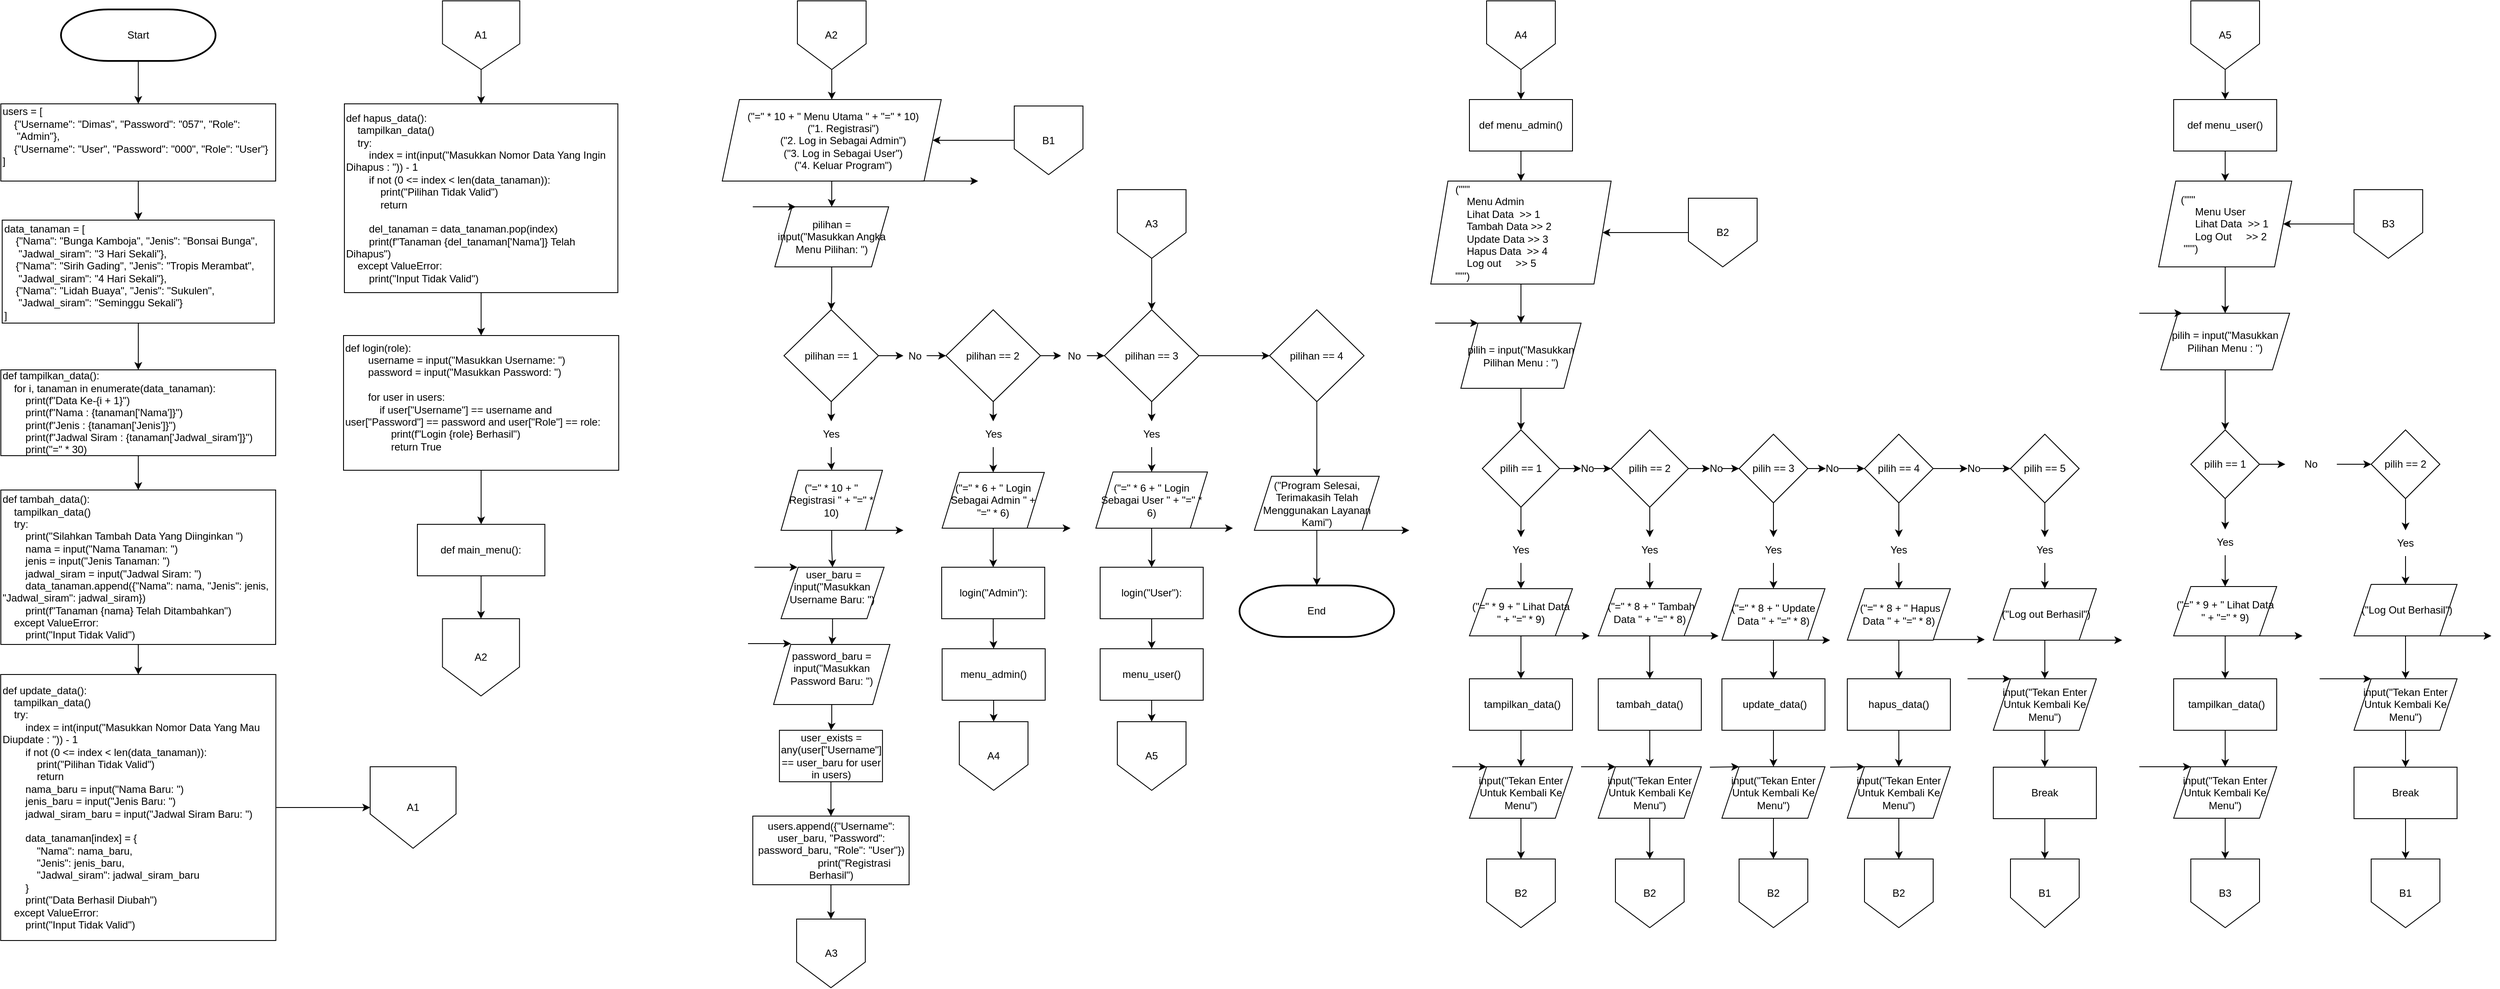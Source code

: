 <mxfile version="24.7.17">
  <diagram id="C5RBs43oDa-KdzZeNtuy" name="Page-1">
    <mxGraphModel dx="3242" dy="6959" grid="1" gridSize="10" guides="1" tooltips="1" connect="1" arrows="1" fold="1" page="1" pageScale="1" pageWidth="827" pageHeight="1169" background="none" math="0" shadow="0">
      <root>
        <mxCell id="WIyWlLk6GJQsqaUBKTNV-0" />
        <mxCell id="WIyWlLk6GJQsqaUBKTNV-1" parent="WIyWlLk6GJQsqaUBKTNV-0" />
        <mxCell id="A4lV3vI2PBAftwJdD62N-9" value="" style="edgeStyle=orthogonalEdgeStyle;rounded=0;orthogonalLoop=1;jettySize=auto;html=1;" parent="WIyWlLk6GJQsqaUBKTNV-1" source="A4lV3vI2PBAftwJdD62N-7" target="A4lV3vI2PBAftwJdD62N-8" edge="1">
          <mxGeometry relative="1" as="geometry" />
        </mxCell>
        <mxCell id="JoG52KDEOUcd6sY-HZ6U-45" value="" style="edgeStyle=orthogonalEdgeStyle;rounded=0;orthogonalLoop=1;jettySize=auto;html=1;" parent="WIyWlLk6GJQsqaUBKTNV-1" source="A4lV3vI2PBAftwJdD62N-7" target="A4lV3vI2PBAftwJdD62N-8" edge="1">
          <mxGeometry relative="1" as="geometry" />
        </mxCell>
        <mxCell id="A4lV3vI2PBAftwJdD62N-7" value="&lt;div&gt;users = [&lt;/div&gt;&lt;div&gt;&amp;nbsp; &amp;nbsp; {&quot;Username&quot;: &quot;Dimas&quot;, &quot;Password&quot;: &quot;057&quot;, &quot;Role&quot;:&amp;nbsp; &amp;nbsp; &amp;nbsp; &amp;nbsp; &amp;nbsp; &amp;nbsp; &amp;nbsp; &amp;nbsp; &amp;nbsp;&quot;Admin&quot;},&lt;/div&gt;&lt;div&gt;&amp;nbsp; &amp;nbsp; {&quot;Username&quot;: &quot;User&quot;, &quot;Password&quot;: &quot;000&quot;, &quot;Role&quot;: &quot;User&quot;}&lt;/div&gt;&lt;div&gt;]&lt;/div&gt;&lt;div&gt;&lt;br&gt;&lt;/div&gt;" style="rounded=0;whiteSpace=wrap;html=1;align=left;" parent="WIyWlLk6GJQsqaUBKTNV-1" vertex="1">
          <mxGeometry x="-1650" y="-5720" width="320" height="90" as="geometry" />
        </mxCell>
        <mxCell id="0bUrDPIUPrkWiGURMSpM-1" value="" style="edgeStyle=orthogonalEdgeStyle;rounded=0;orthogonalLoop=1;jettySize=auto;html=1;" parent="WIyWlLk6GJQsqaUBKTNV-1" source="A4lV3vI2PBAftwJdD62N-8" target="0bUrDPIUPrkWiGURMSpM-0" edge="1">
          <mxGeometry relative="1" as="geometry" />
        </mxCell>
        <mxCell id="A4lV3vI2PBAftwJdD62N-8" value="&lt;div&gt;data_tanaman = [&lt;/div&gt;&lt;div&gt;&amp;nbsp; &amp;nbsp; {&quot;Nama&quot;: &quot;Bunga Kamboja&quot;, &quot;Jenis&quot;: &quot;Bonsai Bunga&quot;,&amp;nbsp; &amp;nbsp; &amp;nbsp; &amp;nbsp; &amp;nbsp; &amp;nbsp;&quot;Jadwal_siram&quot;: &quot;3 Hari Sekali&quot;},&lt;/div&gt;&lt;div&gt;&amp;nbsp; &amp;nbsp; {&quot;Nama&quot;: &quot;Sirih Gading&quot;, &quot;Jenis&quot;: &quot;Tropis Merambat&quot;,&amp;nbsp; &amp;nbsp; &amp;nbsp; &amp;nbsp; &amp;nbsp; &amp;nbsp; &amp;nbsp;&quot;Jadwal_siram&quot;: &quot;4 Hari Sekali&quot;},&lt;/div&gt;&lt;div&gt;&amp;nbsp; &amp;nbsp; {&quot;Nama&quot;: &quot;Lidah Buaya&quot;, &quot;Jenis&quot;: &quot;Sukulen&quot;,&amp;nbsp; &amp;nbsp; &amp;nbsp; &amp;nbsp; &amp;nbsp; &amp;nbsp; &amp;nbsp; &amp;nbsp; &amp;nbsp; &amp;nbsp; &amp;nbsp; &amp;nbsp; &amp;nbsp; &amp;nbsp;&quot;Jadwal_siram&quot;: &quot;Seminggu Sekali&quot;}&lt;/div&gt;&lt;div&gt;]&lt;/div&gt;" style="whiteSpace=wrap;html=1;align=left;rounded=0;" parent="WIyWlLk6GJQsqaUBKTNV-1" vertex="1">
          <mxGeometry x="-1648.44" y="-5584.5" width="316.87" height="120" as="geometry" />
        </mxCell>
        <mxCell id="A4lV3vI2PBAftwJdD62N-12" value="" style="edgeStyle=orthogonalEdgeStyle;rounded=0;orthogonalLoop=1;jettySize=auto;html=1;" parent="WIyWlLk6GJQsqaUBKTNV-1" source="A4lV3vI2PBAftwJdD62N-11" target="A4lV3vI2PBAftwJdD62N-7" edge="1">
          <mxGeometry relative="1" as="geometry" />
        </mxCell>
        <mxCell id="A4lV3vI2PBAftwJdD62N-11" value="Start" style="strokeWidth=2;html=1;shape=mxgraph.flowchart.terminator;whiteSpace=wrap;" parent="WIyWlLk6GJQsqaUBKTNV-1" vertex="1">
          <mxGeometry x="-1580" y="-5830" width="180" height="60" as="geometry" />
        </mxCell>
        <mxCell id="A4lV3vI2PBAftwJdD62N-22" value="" style="edgeStyle=orthogonalEdgeStyle;rounded=0;orthogonalLoop=1;jettySize=auto;html=1;" parent="WIyWlLk6GJQsqaUBKTNV-1" source="A4lV3vI2PBAftwJdD62N-33" target="A4lV3vI2PBAftwJdD62N-21" edge="1">
          <mxGeometry relative="1" as="geometry" />
        </mxCell>
        <mxCell id="A4lV3vI2PBAftwJdD62N-19" value="pilihan == 1" style="rhombus;whiteSpace=wrap;html=1;rounded=0;" parent="WIyWlLk6GJQsqaUBKTNV-1" vertex="1">
          <mxGeometry x="-738.15" y="-5480" width="110.01" height="107" as="geometry" />
        </mxCell>
        <mxCell id="A4lV3vI2PBAftwJdD62N-24" value="" style="edgeStyle=orthogonalEdgeStyle;rounded=0;orthogonalLoop=1;jettySize=auto;html=1;" parent="WIyWlLk6GJQsqaUBKTNV-1" source="A4lV3vI2PBAftwJdD62N-31" target="A4lV3vI2PBAftwJdD62N-23" edge="1">
          <mxGeometry relative="1" as="geometry" />
        </mxCell>
        <mxCell id="0bUrDPIUPrkWiGURMSpM-45" value="" style="edgeStyle=orthogonalEdgeStyle;rounded=0;orthogonalLoop=1;jettySize=auto;html=1;" parent="WIyWlLk6GJQsqaUBKTNV-1" source="0bUrDPIUPrkWiGURMSpM-47" target="0bUrDPIUPrkWiGURMSpM-44" edge="1">
          <mxGeometry relative="1" as="geometry" />
        </mxCell>
        <mxCell id="A4lV3vI2PBAftwJdD62N-21" value="pilihan == 2" style="rhombus;whiteSpace=wrap;html=1;rounded=0;" parent="WIyWlLk6GJQsqaUBKTNV-1" vertex="1">
          <mxGeometry x="-549.51" y="-5480" width="110.01" height="107" as="geometry" />
        </mxCell>
        <mxCell id="0bUrDPIUPrkWiGURMSpM-77" value="" style="edgeStyle=orthogonalEdgeStyle;rounded=0;orthogonalLoop=1;jettySize=auto;html=1;" parent="WIyWlLk6GJQsqaUBKTNV-1" source="A4lV3vI2PBAftwJdD62N-23" target="0bUrDPIUPrkWiGURMSpM-76" edge="1">
          <mxGeometry relative="1" as="geometry" />
        </mxCell>
        <mxCell id="A4lV3vI2PBAftwJdD62N-23" value="pilihan == 3" style="rhombus;whiteSpace=wrap;html=1;rounded=0;" parent="WIyWlLk6GJQsqaUBKTNV-1" vertex="1">
          <mxGeometry x="-365.0" y="-5480" width="110.01" height="107" as="geometry" />
        </mxCell>
        <mxCell id="A4lV3vI2PBAftwJdD62N-30" value="" style="edgeStyle=orthogonalEdgeStyle;rounded=0;orthogonalLoop=1;jettySize=auto;html=1;" parent="WIyWlLk6GJQsqaUBKTNV-1" source="A4lV3vI2PBAftwJdD62N-21" target="A4lV3vI2PBAftwJdD62N-31" edge="1">
          <mxGeometry relative="1" as="geometry">
            <mxPoint x="-414" y="-2837" as="sourcePoint" />
            <mxPoint x="-340" y="-2837" as="targetPoint" />
          </mxGeometry>
        </mxCell>
        <mxCell id="A4lV3vI2PBAftwJdD62N-31" value="No" style="text;html=1;align=center;verticalAlign=middle;whiteSpace=wrap;rounded=0;" parent="WIyWlLk6GJQsqaUBKTNV-1" vertex="1">
          <mxGeometry x="-415.43" y="-5430" width="30" height="7" as="geometry" />
        </mxCell>
        <mxCell id="A4lV3vI2PBAftwJdD62N-32" value="" style="edgeStyle=orthogonalEdgeStyle;rounded=0;orthogonalLoop=1;jettySize=auto;html=1;" parent="WIyWlLk6GJQsqaUBKTNV-1" source="A4lV3vI2PBAftwJdD62N-19" target="A4lV3vI2PBAftwJdD62N-33" edge="1">
          <mxGeometry relative="1" as="geometry">
            <mxPoint x="-610" y="-2837" as="sourcePoint" />
            <mxPoint x="-524" y="-2837" as="targetPoint" />
          </mxGeometry>
        </mxCell>
        <mxCell id="A4lV3vI2PBAftwJdD62N-33" value="No" style="text;html=1;align=center;verticalAlign=middle;whiteSpace=wrap;rounded=0;" parent="WIyWlLk6GJQsqaUBKTNV-1" vertex="1">
          <mxGeometry x="-599.07" y="-5437" width="27" height="21" as="geometry" />
        </mxCell>
        <mxCell id="A4lV3vI2PBAftwJdD62N-37" value="" style="edgeStyle=orthogonalEdgeStyle;rounded=0;orthogonalLoop=1;jettySize=auto;html=1;" parent="WIyWlLk6GJQsqaUBKTNV-1" source="A4lV3vI2PBAftwJdD62N-34" target="A4lV3vI2PBAftwJdD62N-36" edge="1">
          <mxGeometry relative="1" as="geometry" />
        </mxCell>
        <mxCell id="A4lV3vI2PBAftwJdD62N-34" value="&lt;div&gt;&amp;nbsp;user_baru = input(&quot;Masukkan Username Baru: &quot;)&lt;/div&gt;&lt;div&gt;&lt;br&gt;&lt;/div&gt;" style="shape=parallelogram;perimeter=parallelogramPerimeter;whiteSpace=wrap;html=1;fixedSize=1;rounded=0;" parent="WIyWlLk6GJQsqaUBKTNV-1" vertex="1">
          <mxGeometry x="-741.575" y="-5180" width="120" height="60" as="geometry" />
        </mxCell>
        <mxCell id="0bUrDPIUPrkWiGURMSpM-37" value="" style="edgeStyle=orthogonalEdgeStyle;rounded=0;orthogonalLoop=1;jettySize=auto;html=1;" parent="WIyWlLk6GJQsqaUBKTNV-1" source="A4lV3vI2PBAftwJdD62N-36" target="0bUrDPIUPrkWiGURMSpM-27" edge="1">
          <mxGeometry relative="1" as="geometry" />
        </mxCell>
        <mxCell id="A4lV3vI2PBAftwJdD62N-36" value="&lt;div&gt;password_baru = input(&quot;Masukkan Password Baru: &quot;)&lt;/div&gt;&lt;div&gt;&lt;br&gt;&lt;/div&gt;" style="shape=parallelogram;perimeter=parallelogramPerimeter;whiteSpace=wrap;html=1;fixedSize=1;rounded=0;" parent="WIyWlLk6GJQsqaUBKTNV-1" vertex="1">
          <mxGeometry x="-750.24" y="-5090" width="135.44" height="70" as="geometry" />
        </mxCell>
        <mxCell id="A4lV3vI2PBAftwJdD62N-42" value="" style="endArrow=classic;html=1;rounded=0;" parent="WIyWlLk6GJQsqaUBKTNV-1" edge="1">
          <mxGeometry width="50" height="50" relative="1" as="geometry">
            <mxPoint x="-780" y="-5091" as="sourcePoint" />
            <mxPoint x="-730" y="-5091" as="targetPoint" />
          </mxGeometry>
        </mxCell>
        <mxCell id="A4lV3vI2PBAftwJdD62N-43" value="" style="endArrow=classic;html=1;rounded=0;" parent="WIyWlLk6GJQsqaUBKTNV-1" edge="1">
          <mxGeometry width="50" height="50" relative="1" as="geometry">
            <mxPoint x="-772.51" y="-5180" as="sourcePoint" />
            <mxPoint x="-722.51" y="-5180" as="targetPoint" />
          </mxGeometry>
        </mxCell>
        <mxCell id="A4lV3vI2PBAftwJdD62N-68" value="" style="edgeStyle=orthogonalEdgeStyle;rounded=0;orthogonalLoop=1;jettySize=auto;html=1;" parent="WIyWlLk6GJQsqaUBKTNV-1" source="A4lV3vI2PBAftwJdD62N-23" target="A4lV3vI2PBAftwJdD62N-69" edge="1">
          <mxGeometry relative="1" as="geometry">
            <mxPoint x="-285" y="-2783" as="sourcePoint" />
            <mxPoint x="-285" y="-2670" as="targetPoint" />
          </mxGeometry>
        </mxCell>
        <mxCell id="0bUrDPIUPrkWiGURMSpM-69" value="" style="edgeStyle=orthogonalEdgeStyle;rounded=0;orthogonalLoop=1;jettySize=auto;html=1;" parent="WIyWlLk6GJQsqaUBKTNV-1" source="A4lV3vI2PBAftwJdD62N-69" target="0bUrDPIUPrkWiGURMSpM-68" edge="1">
          <mxGeometry relative="1" as="geometry" />
        </mxCell>
        <mxCell id="A4lV3vI2PBAftwJdD62N-69" value="Yes" style="text;html=1;align=center;verticalAlign=middle;whiteSpace=wrap;rounded=0;" parent="WIyWlLk6GJQsqaUBKTNV-1" vertex="1">
          <mxGeometry x="-339.99" y="-5350" width="60" height="30" as="geometry" />
        </mxCell>
        <mxCell id="0bUrDPIUPrkWiGURMSpM-3" value="" style="edgeStyle=orthogonalEdgeStyle;rounded=0;orthogonalLoop=1;jettySize=auto;html=1;" parent="WIyWlLk6GJQsqaUBKTNV-1" source="0bUrDPIUPrkWiGURMSpM-0" target="0bUrDPIUPrkWiGURMSpM-2" edge="1">
          <mxGeometry relative="1" as="geometry" />
        </mxCell>
        <mxCell id="0bUrDPIUPrkWiGURMSpM-0" value="&lt;div&gt;def tampilkan_data():&lt;/div&gt;&lt;div&gt;&amp;nbsp; &amp;nbsp; for i, tanaman in enumerate(data_tanaman):&lt;/div&gt;&lt;div&gt;&amp;nbsp; &amp;nbsp; &amp;nbsp; &amp;nbsp; print(f&quot;Data Ke-{i + 1}&quot;)&lt;/div&gt;&lt;div&gt;&amp;nbsp; &amp;nbsp; &amp;nbsp; &amp;nbsp; print(f&quot;Nama : {tanaman[&#39;Nama&#39;]}&quot;)&lt;/div&gt;&lt;div&gt;&amp;nbsp; &amp;nbsp; &amp;nbsp; &amp;nbsp; print(f&quot;Jenis : {tanaman[&#39;Jenis&#39;]}&quot;)&lt;/div&gt;&lt;div&gt;&amp;nbsp; &amp;nbsp; &amp;nbsp; &amp;nbsp; print(f&quot;Jadwal Siram : {tanaman[&#39;Jadwal_siram&#39;]}&quot;)&lt;/div&gt;&lt;div&gt;&amp;nbsp; &amp;nbsp; &amp;nbsp; &amp;nbsp; print(&quot;=&quot; * 30)&lt;/div&gt;" style="whiteSpace=wrap;html=1;align=left;rounded=0;" parent="WIyWlLk6GJQsqaUBKTNV-1" vertex="1">
          <mxGeometry x="-1650" y="-5410" width="320" height="100" as="geometry" />
        </mxCell>
        <mxCell id="0bUrDPIUPrkWiGURMSpM-8" value="" style="edgeStyle=orthogonalEdgeStyle;rounded=0;orthogonalLoop=1;jettySize=auto;html=1;" parent="WIyWlLk6GJQsqaUBKTNV-1" source="0bUrDPIUPrkWiGURMSpM-2" target="0bUrDPIUPrkWiGURMSpM-7" edge="1">
          <mxGeometry relative="1" as="geometry" />
        </mxCell>
        <mxCell id="0bUrDPIUPrkWiGURMSpM-2" value="&lt;div&gt;def tambah_data():&lt;/div&gt;&lt;div&gt;&amp;nbsp; &amp;nbsp; tampilkan_data()&lt;/div&gt;&lt;div&gt;&amp;nbsp; &amp;nbsp; try:&lt;/div&gt;&lt;div&gt;&amp;nbsp; &amp;nbsp; &amp;nbsp; &amp;nbsp; print(&quot;Silahkan Tambah Data Yang Diinginkan &quot;)&lt;/div&gt;&lt;div&gt;&amp;nbsp; &amp;nbsp; &amp;nbsp; &amp;nbsp; nama = input(&quot;Nama Tanaman: &quot;)&lt;/div&gt;&lt;div&gt;&amp;nbsp; &amp;nbsp; &amp;nbsp; &amp;nbsp; jenis = input(&quot;Jenis Tanaman: &quot;)&lt;/div&gt;&lt;div&gt;&amp;nbsp; &amp;nbsp; &amp;nbsp; &amp;nbsp; jadwal_siram = input(&quot;Jadwal Siram: &quot;)&lt;/div&gt;&lt;div&gt;&amp;nbsp; &amp;nbsp; &amp;nbsp; &amp;nbsp; data_tanaman.append({&quot;Nama&quot;: nama, &quot;Jenis&quot;: jenis, &quot;Jadwal_siram&quot;: jadwal_siram})&lt;/div&gt;&lt;div&gt;&amp;nbsp; &amp;nbsp; &amp;nbsp; &amp;nbsp; print(f&quot;Tanaman {nama} Telah Ditambahkan&quot;)&lt;/div&gt;&lt;div&gt;&amp;nbsp; &amp;nbsp; except ValueError:&lt;/div&gt;&lt;div&gt;&amp;nbsp; &amp;nbsp; &amp;nbsp; &amp;nbsp; print(&quot;Input Tidak Valid&quot;)&lt;/div&gt;" style="whiteSpace=wrap;html=1;align=left;rounded=0;" parent="WIyWlLk6GJQsqaUBKTNV-1" vertex="1">
          <mxGeometry x="-1650" y="-5270" width="320" height="180" as="geometry" />
        </mxCell>
        <mxCell id="0bUrDPIUPrkWiGURMSpM-59" value="" style="edgeStyle=orthogonalEdgeStyle;rounded=0;orthogonalLoop=1;jettySize=auto;html=1;" parent="WIyWlLk6GJQsqaUBKTNV-1" source="0bUrDPIUPrkWiGURMSpM-7" target="0bUrDPIUPrkWiGURMSpM-58" edge="1">
          <mxGeometry relative="1" as="geometry" />
        </mxCell>
        <mxCell id="0bUrDPIUPrkWiGURMSpM-7" value="&lt;div&gt;def update_data():&lt;/div&gt;&lt;div&gt;&amp;nbsp; &amp;nbsp; tampilkan_data()&lt;/div&gt;&lt;div&gt;&amp;nbsp; &amp;nbsp; try:&lt;/div&gt;&lt;div&gt;&amp;nbsp; &amp;nbsp; &amp;nbsp; &amp;nbsp; index = int(input(&quot;Masukkan Nomor Data Yang Mau Diupdate : &quot;)) - 1&lt;/div&gt;&lt;div&gt;&amp;nbsp; &amp;nbsp; &amp;nbsp; &amp;nbsp; if not (0 &amp;lt;= index &amp;lt; len(data_tanaman)):&lt;/div&gt;&lt;div&gt;&amp;nbsp; &amp;nbsp; &amp;nbsp; &amp;nbsp; &amp;nbsp; &amp;nbsp; print(&quot;Pilihan Tidak Valid&quot;)&lt;/div&gt;&lt;div&gt;&amp;nbsp; &amp;nbsp; &amp;nbsp; &amp;nbsp; &amp;nbsp; &amp;nbsp; return&lt;/div&gt;&lt;div&gt;&amp;nbsp; &amp;nbsp; &amp;nbsp; &amp;nbsp; nama_baru = input(&quot;Nama Baru: &quot;)&lt;/div&gt;&lt;div&gt;&amp;nbsp; &amp;nbsp; &amp;nbsp; &amp;nbsp; jenis_baru = input(&quot;Jenis Baru: &quot;)&lt;/div&gt;&lt;div&gt;&amp;nbsp; &amp;nbsp; &amp;nbsp; &amp;nbsp; jadwal_siram_baru = input(&quot;Jadwal Siram Baru: &quot;)&lt;/div&gt;&lt;div&gt;&lt;br&gt;&lt;/div&gt;&lt;div&gt;&amp;nbsp; &amp;nbsp; &amp;nbsp; &amp;nbsp; data_tanaman[index] = {&lt;/div&gt;&lt;div&gt;&amp;nbsp; &amp;nbsp; &amp;nbsp; &amp;nbsp; &amp;nbsp; &amp;nbsp; &quot;Nama&quot;: nama_baru,&lt;/div&gt;&lt;div&gt;&amp;nbsp; &amp;nbsp; &amp;nbsp; &amp;nbsp; &amp;nbsp; &amp;nbsp; &quot;Jenis&quot;: jenis_baru,&lt;/div&gt;&lt;div&gt;&amp;nbsp; &amp;nbsp; &amp;nbsp; &amp;nbsp; &amp;nbsp; &amp;nbsp; &quot;Jadwal_siram&quot;: jadwal_siram_baru&lt;/div&gt;&lt;div&gt;&amp;nbsp; &amp;nbsp; &amp;nbsp; &amp;nbsp; }&lt;/div&gt;&lt;div&gt;&amp;nbsp; &amp;nbsp; &amp;nbsp; &amp;nbsp; print(&quot;Data Berhasil Diubah&quot;)&lt;/div&gt;&lt;div&gt;&amp;nbsp; &amp;nbsp; except ValueError:&lt;/div&gt;&lt;div&gt;&amp;nbsp; &amp;nbsp; &amp;nbsp; &amp;nbsp; print(&quot;Input Tidak Valid&quot;)&lt;/div&gt;" style="whiteSpace=wrap;html=1;align=left;rounded=0;" parent="WIyWlLk6GJQsqaUBKTNV-1" vertex="1">
          <mxGeometry x="-1650.21" y="-5055" width="320.42" height="310" as="geometry" />
        </mxCell>
        <mxCell id="0bUrDPIUPrkWiGURMSpM-33" value="" style="edgeStyle=orthogonalEdgeStyle;rounded=0;orthogonalLoop=1;jettySize=auto;html=1;" parent="WIyWlLk6GJQsqaUBKTNV-1" source="0bUrDPIUPrkWiGURMSpM-9" target="0bUrDPIUPrkWiGURMSpM-32" edge="1">
          <mxGeometry relative="1" as="geometry" />
        </mxCell>
        <mxCell id="0bUrDPIUPrkWiGURMSpM-9" value="&lt;div&gt;def hapus_data():&lt;/div&gt;&lt;div&gt;&amp;nbsp; &amp;nbsp; tampilkan_data()&lt;/div&gt;&lt;div&gt;&amp;nbsp; &amp;nbsp; try:&lt;/div&gt;&lt;div&gt;&amp;nbsp; &amp;nbsp; &amp;nbsp; &amp;nbsp; index = int(input(&quot;Masukkan Nomor Data Yang Ingin Dihapus : &quot;)) - 1&lt;/div&gt;&lt;div&gt;&amp;nbsp; &amp;nbsp; &amp;nbsp; &amp;nbsp; if not (0 &amp;lt;= index &amp;lt; len(data_tanaman)):&lt;/div&gt;&lt;div&gt;&amp;nbsp; &amp;nbsp; &amp;nbsp; &amp;nbsp; &amp;nbsp; &amp;nbsp; print(&quot;Pilihan Tidak Valid&quot;)&lt;/div&gt;&lt;div&gt;&amp;nbsp; &amp;nbsp; &amp;nbsp; &amp;nbsp; &amp;nbsp; &amp;nbsp; return&lt;/div&gt;&lt;div&gt;&lt;br&gt;&lt;/div&gt;&lt;div&gt;&amp;nbsp; &amp;nbsp; &amp;nbsp; &amp;nbsp; del_tanaman = data_tanaman.pop(index)&lt;/div&gt;&lt;div&gt;&amp;nbsp; &amp;nbsp; &amp;nbsp; &amp;nbsp; print(f&quot;Tanaman {del_tanaman[&#39;Nama&#39;]} Telah Dihapus&quot;)&lt;/div&gt;&lt;div&gt;&amp;nbsp; &amp;nbsp; except ValueError:&lt;/div&gt;&lt;div&gt;&amp;nbsp; &amp;nbsp; &amp;nbsp; &amp;nbsp; print(&quot;Input Tidak Valid&quot;)&lt;/div&gt;" style="whiteSpace=wrap;html=1;align=left;rounded=0;" parent="WIyWlLk6GJQsqaUBKTNV-1" vertex="1">
          <mxGeometry x="-1250" y="-5720" width="318.43" height="220" as="geometry" />
        </mxCell>
        <mxCell id="0bUrDPIUPrkWiGURMSpM-14" value="" style="edgeStyle=orthogonalEdgeStyle;rounded=0;orthogonalLoop=1;jettySize=auto;html=1;" parent="WIyWlLk6GJQsqaUBKTNV-1" source="0bUrDPIUPrkWiGURMSpM-11" target="0bUrDPIUPrkWiGURMSpM-13" edge="1">
          <mxGeometry relative="1" as="geometry" />
        </mxCell>
        <mxCell id="0bUrDPIUPrkWiGURMSpM-11" value="def main_menu():" style="whiteSpace=wrap;html=1;align=center;rounded=0;" parent="WIyWlLk6GJQsqaUBKTNV-1" vertex="1">
          <mxGeometry x="-1164.99" y="-5230" width="148.42" height="60" as="geometry" />
        </mxCell>
        <mxCell id="0bUrDPIUPrkWiGURMSpM-13" value="A2" style="shape=offPageConnector;whiteSpace=wrap;html=1;size=0.375;" parent="WIyWlLk6GJQsqaUBKTNV-1" vertex="1">
          <mxGeometry x="-1135.78" y="-5120" width="89.68" height="90" as="geometry" />
        </mxCell>
        <mxCell id="0bUrDPIUPrkWiGURMSpM-17" value="" style="edgeStyle=orthogonalEdgeStyle;rounded=0;orthogonalLoop=1;jettySize=auto;html=1;" parent="WIyWlLk6GJQsqaUBKTNV-1" source="0bUrDPIUPrkWiGURMSpM-15" target="0bUrDPIUPrkWiGURMSpM-16" edge="1">
          <mxGeometry relative="1" as="geometry" />
        </mxCell>
        <mxCell id="0bUrDPIUPrkWiGURMSpM-15" value="A2" style="shape=offPageConnector;whiteSpace=wrap;html=1;" parent="WIyWlLk6GJQsqaUBKTNV-1" vertex="1">
          <mxGeometry x="-722.51" y="-5840" width="80" height="80" as="geometry" />
        </mxCell>
        <mxCell id="0bUrDPIUPrkWiGURMSpM-49" value="" style="edgeStyle=orthogonalEdgeStyle;rounded=0;orthogonalLoop=1;jettySize=auto;html=1;" parent="WIyWlLk6GJQsqaUBKTNV-1" source="0bUrDPIUPrkWiGURMSpM-16" target="0bUrDPIUPrkWiGURMSpM-25" edge="1">
          <mxGeometry relative="1" as="geometry" />
        </mxCell>
        <mxCell id="0bUrDPIUPrkWiGURMSpM-16" value="&lt;div&gt;&amp;nbsp;(&quot;=&quot; * 10 + &quot; Menu Utama &quot; + &quot;=&quot; * 10)&lt;/div&gt;&lt;div&gt;&amp;nbsp; &amp;nbsp; &amp;nbsp; &amp;nbsp; (&quot;1. Registrasi&quot;)&lt;/div&gt;&lt;div&gt;&amp;nbsp; &amp;nbsp; &amp;nbsp; &amp;nbsp; (&quot;2. Log in Sebagai Admin&quot;)&lt;/div&gt;&lt;div&gt;&amp;nbsp; &amp;nbsp; &amp;nbsp; &amp;nbsp; (&quot;3. Log in Sebagai User&quot;)&lt;/div&gt;&lt;div&gt;&amp;nbsp; &amp;nbsp; &amp;nbsp; &amp;nbsp; (&quot;4. Keluar Program&quot;)&lt;/div&gt;" style="shape=parallelogram;perimeter=parallelogramPerimeter;whiteSpace=wrap;html=1;fixedSize=1;" parent="WIyWlLk6GJQsqaUBKTNV-1" vertex="1">
          <mxGeometry x="-810.01" y="-5725" width="254.99" height="95" as="geometry" />
        </mxCell>
        <mxCell id="0bUrDPIUPrkWiGURMSpM-18" value="" style="endArrow=classic;html=1;rounded=0;exitX=0.909;exitY=0.999;exitDx=0;exitDy=0;exitPerimeter=0;" parent="WIyWlLk6GJQsqaUBKTNV-1" source="0bUrDPIUPrkWiGURMSpM-16" edge="1">
          <mxGeometry width="50" height="50" relative="1" as="geometry">
            <mxPoint x="-572.07" y="-5630" as="sourcePoint" />
            <mxPoint x="-512.07" y="-5630" as="targetPoint" />
          </mxGeometry>
        </mxCell>
        <mxCell id="0bUrDPIUPrkWiGURMSpM-48" value="" style="edgeStyle=orthogonalEdgeStyle;rounded=0;orthogonalLoop=1;jettySize=auto;html=1;" parent="WIyWlLk6GJQsqaUBKTNV-1" source="0bUrDPIUPrkWiGURMSpM-25" target="A4lV3vI2PBAftwJdD62N-19" edge="1">
          <mxGeometry relative="1" as="geometry" />
        </mxCell>
        <mxCell id="0bUrDPIUPrkWiGURMSpM-25" value="pilihan = input(&quot;Masukkan Angka Menu Pilihan: &quot;)" style="shape=parallelogram;perimeter=parallelogramPerimeter;whiteSpace=wrap;html=1;fixedSize=1;" parent="WIyWlLk6GJQsqaUBKTNV-1" vertex="1">
          <mxGeometry x="-748.77" y="-5600" width="132.52" height="70" as="geometry" />
        </mxCell>
        <mxCell id="0bUrDPIUPrkWiGURMSpM-26" value="" style="endArrow=classic;html=1;rounded=0;" parent="WIyWlLk6GJQsqaUBKTNV-1" edge="1">
          <mxGeometry width="50" height="50" relative="1" as="geometry">
            <mxPoint x="-774.44" y="-5600" as="sourcePoint" />
            <mxPoint x="-724.44" y="-5600" as="targetPoint" />
          </mxGeometry>
        </mxCell>
        <mxCell id="0bUrDPIUPrkWiGURMSpM-29" value="" style="edgeStyle=orthogonalEdgeStyle;rounded=0;orthogonalLoop=1;jettySize=auto;html=1;" parent="WIyWlLk6GJQsqaUBKTNV-1" source="0bUrDPIUPrkWiGURMSpM-27" target="0bUrDPIUPrkWiGURMSpM-28" edge="1">
          <mxGeometry relative="1" as="geometry" />
        </mxCell>
        <mxCell id="0bUrDPIUPrkWiGURMSpM-27" value="user_exists = any(user[&quot;Username&quot;] == user_baru for user in users)" style="rounded=0;whiteSpace=wrap;html=1;" parent="WIyWlLk6GJQsqaUBKTNV-1" vertex="1">
          <mxGeometry x="-743.44" y="-4990" width="120" height="60" as="geometry" />
        </mxCell>
        <mxCell id="0bUrDPIUPrkWiGURMSpM-31" value="" style="edgeStyle=orthogonalEdgeStyle;rounded=0;orthogonalLoop=1;jettySize=auto;html=1;" parent="WIyWlLk6GJQsqaUBKTNV-1" source="0bUrDPIUPrkWiGURMSpM-28" target="0bUrDPIUPrkWiGURMSpM-30" edge="1">
          <mxGeometry relative="1" as="geometry" />
        </mxCell>
        <mxCell id="0bUrDPIUPrkWiGURMSpM-28" value="&lt;div&gt;users.append({&quot;Username&quot;: user_baru, &quot;Password&quot;: password_baru, &quot;Role&quot;: &quot;User&quot;})&lt;/div&gt;&lt;div&gt;&amp;nbsp; &amp;nbsp; &amp;nbsp; &amp;nbsp; &amp;nbsp; &amp;nbsp; &amp;nbsp; &amp;nbsp; print(&quot;Registrasi Berhasil&quot;)&lt;/div&gt;" style="whiteSpace=wrap;html=1;rounded=0;" parent="WIyWlLk6GJQsqaUBKTNV-1" vertex="1">
          <mxGeometry x="-774.44" y="-4890" width="182" height="80" as="geometry" />
        </mxCell>
        <mxCell id="0bUrDPIUPrkWiGURMSpM-30" value="A3" style="shape=offPageConnector;whiteSpace=wrap;html=1;" parent="WIyWlLk6GJQsqaUBKTNV-1" vertex="1">
          <mxGeometry x="-723.44" y="-4770" width="80" height="80" as="geometry" />
        </mxCell>
        <mxCell id="0bUrDPIUPrkWiGURMSpM-34" value="" style="edgeStyle=orthogonalEdgeStyle;rounded=0;orthogonalLoop=1;jettySize=auto;html=1;" parent="WIyWlLk6GJQsqaUBKTNV-1" source="0bUrDPIUPrkWiGURMSpM-32" target="0bUrDPIUPrkWiGURMSpM-11" edge="1">
          <mxGeometry relative="1" as="geometry" />
        </mxCell>
        <mxCell id="0bUrDPIUPrkWiGURMSpM-32" value="&lt;div&gt;def login(role):&lt;/div&gt;&lt;div&gt;&amp;nbsp; &amp;nbsp; &amp;nbsp; &amp;nbsp; username = input(&quot;Masukkan Username: &quot;)&lt;/div&gt;&lt;div&gt;&amp;nbsp; &amp;nbsp; &amp;nbsp; &amp;nbsp; password = input(&quot;Masukkan Password: &quot;)&lt;/div&gt;&lt;div&gt;&lt;br&gt;&lt;/div&gt;&lt;div&gt;&amp;nbsp; &amp;nbsp; &amp;nbsp; &amp;nbsp; for user in users:&lt;/div&gt;&lt;div&gt;&amp;nbsp; &amp;nbsp; &amp;nbsp; &amp;nbsp; &amp;nbsp; &amp;nbsp; if user[&quot;Username&quot;] == username and user[&quot;Password&quot;] == password and user[&quot;Role&quot;] == role:&lt;/div&gt;&lt;div&gt;&amp;nbsp; &amp;nbsp; &amp;nbsp; &amp;nbsp; &amp;nbsp; &amp;nbsp; &amp;nbsp; &amp;nbsp; print(f&quot;Login {role} Berhasil&quot;)&lt;/div&gt;&lt;div&gt;&amp;nbsp; &amp;nbsp; &amp;nbsp; &amp;nbsp; &amp;nbsp; &amp;nbsp; &amp;nbsp; &amp;nbsp; return True&lt;/div&gt;&lt;div&gt;&lt;br&gt;&lt;/div&gt;" style="whiteSpace=wrap;html=1;align=left;rounded=0;" parent="WIyWlLk6GJQsqaUBKTNV-1" vertex="1">
          <mxGeometry x="-1250.99" y="-5450" width="320.42" height="157" as="geometry" />
        </mxCell>
        <mxCell id="0bUrDPIUPrkWiGURMSpM-81" value="" style="edgeStyle=orthogonalEdgeStyle;rounded=0;orthogonalLoop=1;jettySize=auto;html=1;" parent="WIyWlLk6GJQsqaUBKTNV-1" source="0bUrDPIUPrkWiGURMSpM-35" target="A4lV3vI2PBAftwJdD62N-23" edge="1">
          <mxGeometry relative="1" as="geometry" />
        </mxCell>
        <mxCell id="0bUrDPIUPrkWiGURMSpM-35" value="A3" style="shape=offPageConnector;whiteSpace=wrap;html=1;" parent="WIyWlLk6GJQsqaUBKTNV-1" vertex="1">
          <mxGeometry x="-349.98" y="-5620" width="80" height="80" as="geometry" />
        </mxCell>
        <mxCell id="0bUrDPIUPrkWiGURMSpM-38" value="" style="edgeStyle=orthogonalEdgeStyle;rounded=0;orthogonalLoop=1;jettySize=auto;html=1;" parent="WIyWlLk6GJQsqaUBKTNV-1" source="A4lV3vI2PBAftwJdD62N-19" target="0bUrDPIUPrkWiGURMSpM-39" edge="1">
          <mxGeometry relative="1" as="geometry">
            <mxPoint x="-652" y="-4483" as="sourcePoint" />
            <mxPoint x="-652" y="-4380" as="targetPoint" />
          </mxGeometry>
        </mxCell>
        <mxCell id="0bUrDPIUPrkWiGURMSpM-41" value="" style="edgeStyle=orthogonalEdgeStyle;rounded=0;orthogonalLoop=1;jettySize=auto;html=1;" parent="WIyWlLk6GJQsqaUBKTNV-1" source="0bUrDPIUPrkWiGURMSpM-39" target="0bUrDPIUPrkWiGURMSpM-40" edge="1">
          <mxGeometry relative="1" as="geometry" />
        </mxCell>
        <mxCell id="0bUrDPIUPrkWiGURMSpM-39" value="Yes" style="text;html=1;align=center;verticalAlign=middle;whiteSpace=wrap;rounded=0;" parent="WIyWlLk6GJQsqaUBKTNV-1" vertex="1">
          <mxGeometry x="-713.15" y="-5350" width="60" height="30" as="geometry" />
        </mxCell>
        <mxCell id="0bUrDPIUPrkWiGURMSpM-42" value="" style="edgeStyle=orthogonalEdgeStyle;rounded=0;orthogonalLoop=1;jettySize=auto;html=1;" parent="WIyWlLk6GJQsqaUBKTNV-1" source="0bUrDPIUPrkWiGURMSpM-40" target="A4lV3vI2PBAftwJdD62N-34" edge="1">
          <mxGeometry relative="1" as="geometry" />
        </mxCell>
        <mxCell id="0bUrDPIUPrkWiGURMSpM-40" value="(&quot;=&quot; * 10 + &quot; Registrasi &quot; + &quot;=&quot; * 10)" style="shape=parallelogram;perimeter=parallelogramPerimeter;whiteSpace=wrap;html=1;fixedSize=1;" parent="WIyWlLk6GJQsqaUBKTNV-1" vertex="1">
          <mxGeometry x="-741.58" y="-5293" width="118.14" height="70" as="geometry" />
        </mxCell>
        <mxCell id="0bUrDPIUPrkWiGURMSpM-43" value="" style="endArrow=classic;html=1;rounded=0;" parent="WIyWlLk6GJQsqaUBKTNV-1" edge="1">
          <mxGeometry width="50" height="50" relative="1" as="geometry">
            <mxPoint x="-649.07" y="-5223" as="sourcePoint" />
            <mxPoint x="-599.07" y="-5223" as="targetPoint" />
          </mxGeometry>
        </mxCell>
        <mxCell id="qXv6dqEMY78DcQySe4-8-4" value="" style="edgeStyle=orthogonalEdgeStyle;rounded=0;orthogonalLoop=1;jettySize=auto;html=1;" edge="1" parent="WIyWlLk6GJQsqaUBKTNV-1" source="0bUrDPIUPrkWiGURMSpM-44" target="qXv6dqEMY78DcQySe4-8-3">
          <mxGeometry relative="1" as="geometry" />
        </mxCell>
        <mxCell id="0bUrDPIUPrkWiGURMSpM-44" value="(&quot;=&quot; * 6 + &quot; Login Sebagai Admin &quot; + &quot;=&quot; * 6)" style="shape=parallelogram;perimeter=parallelogramPerimeter;whiteSpace=wrap;html=1;fixedSize=1;" parent="WIyWlLk6GJQsqaUBKTNV-1" vertex="1">
          <mxGeometry x="-554" y="-5290.5" width="119" height="65" as="geometry" />
        </mxCell>
        <mxCell id="0bUrDPIUPrkWiGURMSpM-46" value="" style="edgeStyle=orthogonalEdgeStyle;rounded=0;orthogonalLoop=1;jettySize=auto;html=1;" parent="WIyWlLk6GJQsqaUBKTNV-1" source="A4lV3vI2PBAftwJdD62N-21" target="0bUrDPIUPrkWiGURMSpM-47" edge="1">
          <mxGeometry relative="1" as="geometry">
            <mxPoint x="-469" y="-4483" as="sourcePoint" />
            <mxPoint x="-469" y="-4387" as="targetPoint" />
          </mxGeometry>
        </mxCell>
        <mxCell id="0bUrDPIUPrkWiGURMSpM-47" value="Yes" style="text;html=1;align=center;verticalAlign=middle;whiteSpace=wrap;rounded=0;" parent="WIyWlLk6GJQsqaUBKTNV-1" vertex="1">
          <mxGeometry x="-524.5" y="-5350" width="60" height="30" as="geometry" />
        </mxCell>
        <mxCell id="0bUrDPIUPrkWiGURMSpM-50" value="" style="endArrow=classic;html=1;rounded=0;" parent="WIyWlLk6GJQsqaUBKTNV-1" edge="1">
          <mxGeometry width="50" height="50" relative="1" as="geometry">
            <mxPoint x="-454.51" y="-5225.5" as="sourcePoint" />
            <mxPoint x="-404.51" y="-5225.5" as="targetPoint" />
          </mxGeometry>
        </mxCell>
        <mxCell id="qXv6dqEMY78DcQySe4-8-6" value="" style="edgeStyle=orthogonalEdgeStyle;rounded=0;orthogonalLoop=1;jettySize=auto;html=1;" edge="1" parent="WIyWlLk6GJQsqaUBKTNV-1" source="0bUrDPIUPrkWiGURMSpM-53" target="0bUrDPIUPrkWiGURMSpM-71">
          <mxGeometry relative="1" as="geometry" />
        </mxCell>
        <mxCell id="0bUrDPIUPrkWiGURMSpM-53" value="menu_admin()" style="rounded=0;whiteSpace=wrap;html=1;" parent="WIyWlLk6GJQsqaUBKTNV-1" vertex="1">
          <mxGeometry x="-554" y="-5085" width="120" height="60" as="geometry" />
        </mxCell>
        <mxCell id="0bUrDPIUPrkWiGURMSpM-58" value="A1" style="shape=offPageConnector;whiteSpace=wrap;html=1;size=0.421;" parent="WIyWlLk6GJQsqaUBKTNV-1" vertex="1">
          <mxGeometry x="-1220" y="-4947.5" width="100" height="95" as="geometry" />
        </mxCell>
        <mxCell id="0bUrDPIUPrkWiGURMSpM-61" value="" style="edgeStyle=orthogonalEdgeStyle;rounded=0;orthogonalLoop=1;jettySize=auto;html=1;" parent="WIyWlLk6GJQsqaUBKTNV-1" source="0bUrDPIUPrkWiGURMSpM-60" target="0bUrDPIUPrkWiGURMSpM-9" edge="1">
          <mxGeometry relative="1" as="geometry" />
        </mxCell>
        <mxCell id="0bUrDPIUPrkWiGURMSpM-60" value="A1" style="shape=offPageConnector;whiteSpace=wrap;html=1;" parent="WIyWlLk6GJQsqaUBKTNV-1" vertex="1">
          <mxGeometry x="-1135.78" y="-5840" width="90" height="80" as="geometry" />
        </mxCell>
        <mxCell id="qXv6dqEMY78DcQySe4-8-8" value="" style="edgeStyle=orthogonalEdgeStyle;rounded=0;orthogonalLoop=1;jettySize=auto;html=1;" edge="1" parent="WIyWlLk6GJQsqaUBKTNV-1" source="0bUrDPIUPrkWiGURMSpM-68" target="qXv6dqEMY78DcQySe4-8-7">
          <mxGeometry relative="1" as="geometry" />
        </mxCell>
        <mxCell id="0bUrDPIUPrkWiGURMSpM-68" value="(&quot;=&quot; * 6 + &quot; Login Sebagai User &quot; + &quot;=&quot; * 6)" style="shape=parallelogram;perimeter=parallelogramPerimeter;whiteSpace=wrap;html=1;fixedSize=1;" parent="WIyWlLk6GJQsqaUBKTNV-1" vertex="1">
          <mxGeometry x="-374.99" y="-5291" width="129.99" height="65.5" as="geometry" />
        </mxCell>
        <mxCell id="0bUrDPIUPrkWiGURMSpM-70" value="" style="endArrow=classic;html=1;rounded=0;" parent="WIyWlLk6GJQsqaUBKTNV-1" edge="1">
          <mxGeometry width="50" height="50" relative="1" as="geometry">
            <mxPoint x="-275.43" y="-5225.5" as="sourcePoint" />
            <mxPoint x="-215.43" y="-5225.5" as="targetPoint" />
          </mxGeometry>
        </mxCell>
        <mxCell id="0bUrDPIUPrkWiGURMSpM-71" value="A4" style="shape=offPageConnector;whiteSpace=wrap;html=1;size=0.375;" parent="WIyWlLk6GJQsqaUBKTNV-1" vertex="1">
          <mxGeometry x="-534" y="-5000" width="80" height="80" as="geometry" />
        </mxCell>
        <mxCell id="0bUrDPIUPrkWiGURMSpM-72" value="A5" style="shape=offPageConnector;whiteSpace=wrap;html=1;" parent="WIyWlLk6GJQsqaUBKTNV-1" vertex="1">
          <mxGeometry x="-349.99" y="-5000" width="80" height="80" as="geometry" />
        </mxCell>
        <mxCell id="0bUrDPIUPrkWiGURMSpM-75" value="" style="edgeStyle=orthogonalEdgeStyle;rounded=0;orthogonalLoop=1;jettySize=auto;html=1;" parent="WIyWlLk6GJQsqaUBKTNV-1" source="0bUrDPIUPrkWiGURMSpM-73" target="0bUrDPIUPrkWiGURMSpM-72" edge="1">
          <mxGeometry relative="1" as="geometry" />
        </mxCell>
        <mxCell id="0bUrDPIUPrkWiGURMSpM-73" value="menu_user()" style="whiteSpace=wrap;html=1;" parent="WIyWlLk6GJQsqaUBKTNV-1" vertex="1">
          <mxGeometry x="-369.985" y="-5085" width="120" height="60" as="geometry" />
        </mxCell>
        <mxCell id="0bUrDPIUPrkWiGURMSpM-79" value="" style="edgeStyle=orthogonalEdgeStyle;rounded=0;orthogonalLoop=1;jettySize=auto;html=1;" parent="WIyWlLk6GJQsqaUBKTNV-1" source="0bUrDPIUPrkWiGURMSpM-76" target="0bUrDPIUPrkWiGURMSpM-78" edge="1">
          <mxGeometry relative="1" as="geometry" />
        </mxCell>
        <mxCell id="0bUrDPIUPrkWiGURMSpM-76" value="pilihan == 4" style="rhombus;whiteSpace=wrap;html=1;rounded=0;" parent="WIyWlLk6GJQsqaUBKTNV-1" vertex="1">
          <mxGeometry x="-172.73" y="-5480" width="110.01" height="107" as="geometry" />
        </mxCell>
        <mxCell id="JoG52KDEOUcd6sY-HZ6U-47" value="" style="edgeStyle=orthogonalEdgeStyle;rounded=0;orthogonalLoop=1;jettySize=auto;html=1;" parent="WIyWlLk6GJQsqaUBKTNV-1" source="0bUrDPIUPrkWiGURMSpM-78" target="JoG52KDEOUcd6sY-HZ6U-46" edge="1">
          <mxGeometry relative="1" as="geometry" />
        </mxCell>
        <mxCell id="0bUrDPIUPrkWiGURMSpM-78" value="(&quot;Program Selesai, Terimakasih Telah Menggunakan Layanan Kami&quot;)" style="shape=parallelogram;perimeter=parallelogramPerimeter;whiteSpace=wrap;html=1;fixedSize=1;rounded=0;" parent="WIyWlLk6GJQsqaUBKTNV-1" vertex="1">
          <mxGeometry x="-190.44" y="-5286" width="145.44" height="63" as="geometry" />
        </mxCell>
        <mxCell id="0bUrDPIUPrkWiGURMSpM-80" value="" style="endArrow=classic;html=1;rounded=0;" parent="WIyWlLk6GJQsqaUBKTNV-1" edge="1">
          <mxGeometry width="50" height="50" relative="1" as="geometry">
            <mxPoint x="-70" y="-5223" as="sourcePoint" />
            <mxPoint x="-10" y="-5223" as="targetPoint" />
          </mxGeometry>
        </mxCell>
        <mxCell id="0bUrDPIUPrkWiGURMSpM-86" value="" style="edgeStyle=orthogonalEdgeStyle;rounded=0;orthogonalLoop=1;jettySize=auto;html=1;" parent="WIyWlLk6GJQsqaUBKTNV-1" source="0bUrDPIUPrkWiGURMSpM-84" target="0bUrDPIUPrkWiGURMSpM-85" edge="1">
          <mxGeometry relative="1" as="geometry" />
        </mxCell>
        <mxCell id="0bUrDPIUPrkWiGURMSpM-84" value="A4" style="shape=offPageConnector;whiteSpace=wrap;html=1;" parent="WIyWlLk6GJQsqaUBKTNV-1" vertex="1">
          <mxGeometry x="80" y="-5840" width="80" height="80" as="geometry" />
        </mxCell>
        <mxCell id="0bUrDPIUPrkWiGURMSpM-88" value="" style="edgeStyle=orthogonalEdgeStyle;rounded=0;orthogonalLoop=1;jettySize=auto;html=1;" parent="WIyWlLk6GJQsqaUBKTNV-1" source="0bUrDPIUPrkWiGURMSpM-85" target="0bUrDPIUPrkWiGURMSpM-87" edge="1">
          <mxGeometry relative="1" as="geometry" />
        </mxCell>
        <mxCell id="0bUrDPIUPrkWiGURMSpM-85" value="def menu_admin()" style="whiteSpace=wrap;html=1;" parent="WIyWlLk6GJQsqaUBKTNV-1" vertex="1">
          <mxGeometry x="60" y="-5725" width="120" height="60" as="geometry" />
        </mxCell>
        <mxCell id="0bUrDPIUPrkWiGURMSpM-90" value="" style="edgeStyle=orthogonalEdgeStyle;rounded=0;orthogonalLoop=1;jettySize=auto;html=1;" parent="WIyWlLk6GJQsqaUBKTNV-1" source="0bUrDPIUPrkWiGURMSpM-87" target="0bUrDPIUPrkWiGURMSpM-89" edge="1">
          <mxGeometry relative="1" as="geometry" />
        </mxCell>
        <mxCell id="0bUrDPIUPrkWiGURMSpM-87" value="&lt;div&gt;&amp;nbsp; &amp;nbsp; &amp;nbsp; &amp;nbsp; (&quot;&quot;&quot;&amp;nbsp;&lt;/div&gt;&lt;div&gt;&amp;nbsp; &amp;nbsp; &amp;nbsp; &amp;nbsp; &amp;nbsp; &amp;nbsp; Menu Admin&lt;/div&gt;&lt;div&gt;&amp;nbsp; &amp;nbsp; &amp;nbsp; &amp;nbsp; &amp;nbsp; &amp;nbsp; Lihat Data&amp;nbsp; &amp;gt;&amp;gt; 1&lt;/div&gt;&lt;div&gt;&amp;nbsp; &amp;nbsp; &amp;nbsp; &amp;nbsp; &amp;nbsp; &amp;nbsp; Tambah Data &amp;gt;&amp;gt; 2&lt;/div&gt;&lt;div&gt;&amp;nbsp; &amp;nbsp; &amp;nbsp; &amp;nbsp; &amp;nbsp; &amp;nbsp; Update Data &amp;gt;&amp;gt; 3&lt;/div&gt;&lt;div&gt;&amp;nbsp; &amp;nbsp; &amp;nbsp; &amp;nbsp; &amp;nbsp; &amp;nbsp; Hapus Data&amp;nbsp; &amp;gt;&amp;gt; 4&lt;/div&gt;&lt;div&gt;&amp;nbsp; &amp;nbsp; &amp;nbsp; &amp;nbsp; &amp;nbsp; &amp;nbsp; Log out&amp;nbsp; &amp;nbsp; &amp;nbsp;&amp;gt;&amp;gt; 5&lt;/div&gt;&lt;div&gt;&amp;nbsp; &amp;nbsp; &amp;nbsp; &amp;nbsp; &quot;&quot;&quot;)&lt;/div&gt;" style="shape=parallelogram;perimeter=parallelogramPerimeter;whiteSpace=wrap;html=1;fixedSize=1;align=left;" parent="WIyWlLk6GJQsqaUBKTNV-1" vertex="1">
          <mxGeometry x="15" y="-5630" width="210" height="120" as="geometry" />
        </mxCell>
        <mxCell id="0bUrDPIUPrkWiGURMSpM-93" value="" style="edgeStyle=orthogonalEdgeStyle;rounded=0;orthogonalLoop=1;jettySize=auto;html=1;" parent="WIyWlLk6GJQsqaUBKTNV-1" source="0bUrDPIUPrkWiGURMSpM-89" target="0bUrDPIUPrkWiGURMSpM-92" edge="1">
          <mxGeometry relative="1" as="geometry" />
        </mxCell>
        <mxCell id="0bUrDPIUPrkWiGURMSpM-89" value="pilih = input(&quot;Masukkan Pilihan Menu : &quot;)" style="shape=parallelogram;perimeter=parallelogramPerimeter;whiteSpace=wrap;html=1;fixedSize=1;align=center;" parent="WIyWlLk6GJQsqaUBKTNV-1" vertex="1">
          <mxGeometry x="50" y="-5464.5" width="140" height="76" as="geometry" />
        </mxCell>
        <mxCell id="0bUrDPIUPrkWiGURMSpM-91" value="" style="endArrow=classic;html=1;rounded=0;" parent="WIyWlLk6GJQsqaUBKTNV-1" edge="1">
          <mxGeometry width="50" height="50" relative="1" as="geometry">
            <mxPoint x="20" y="-5464.5" as="sourcePoint" />
            <mxPoint x="70" y="-5464.5" as="targetPoint" />
          </mxGeometry>
        </mxCell>
        <mxCell id="0bUrDPIUPrkWiGURMSpM-101" value="" style="edgeStyle=orthogonalEdgeStyle;rounded=0;orthogonalLoop=1;jettySize=auto;html=1;" parent="WIyWlLk6GJQsqaUBKTNV-1" source="0bUrDPIUPrkWiGURMSpM-97" target="0bUrDPIUPrkWiGURMSpM-100" edge="1">
          <mxGeometry relative="1" as="geometry" />
        </mxCell>
        <mxCell id="2Qg4pW3Il0WMAmQGoNEf-1" value="" style="edgeStyle=orthogonalEdgeStyle;rounded=0;orthogonalLoop=1;jettySize=auto;html=1;" parent="WIyWlLk6GJQsqaUBKTNV-1" source="2Qg4pW3Il0WMAmQGoNEf-3" target="2Qg4pW3Il0WMAmQGoNEf-0" edge="1">
          <mxGeometry relative="1" as="geometry" />
        </mxCell>
        <mxCell id="0bUrDPIUPrkWiGURMSpM-92" value="pilih == 1" style="rhombus;whiteSpace=wrap;html=1;" parent="WIyWlLk6GJQsqaUBKTNV-1" vertex="1">
          <mxGeometry x="75" y="-5340" width="90" height="90" as="geometry" />
        </mxCell>
        <mxCell id="0bUrDPIUPrkWiGURMSpM-104" value="" style="edgeStyle=orthogonalEdgeStyle;rounded=0;orthogonalLoop=1;jettySize=auto;html=1;" parent="WIyWlLk6GJQsqaUBKTNV-1" source="0bUrDPIUPrkWiGURMSpM-100" target="0bUrDPIUPrkWiGURMSpM-103" edge="1">
          <mxGeometry relative="1" as="geometry" />
        </mxCell>
        <mxCell id="2Qg4pW3Il0WMAmQGoNEf-8" value="" style="edgeStyle=orthogonalEdgeStyle;rounded=0;orthogonalLoop=1;jettySize=auto;html=1;" parent="WIyWlLk6GJQsqaUBKTNV-1" source="2Qg4pW3Il0WMAmQGoNEf-9" target="2Qg4pW3Il0WMAmQGoNEf-7" edge="1">
          <mxGeometry relative="1" as="geometry" />
        </mxCell>
        <mxCell id="0bUrDPIUPrkWiGURMSpM-100" value="pilih == 2" style="rhombus;whiteSpace=wrap;html=1;" parent="WIyWlLk6GJQsqaUBKTNV-1" vertex="1">
          <mxGeometry x="225" y="-5340" width="90" height="90" as="geometry" />
        </mxCell>
        <mxCell id="0bUrDPIUPrkWiGURMSpM-102" value="" style="edgeStyle=orthogonalEdgeStyle;rounded=0;orthogonalLoop=1;jettySize=auto;html=1;" parent="WIyWlLk6GJQsqaUBKTNV-1" source="0bUrDPIUPrkWiGURMSpM-92" target="0bUrDPIUPrkWiGURMSpM-97" edge="1">
          <mxGeometry relative="1" as="geometry">
            <mxPoint x="165" y="-5295" as="sourcePoint" />
            <mxPoint x="245" y="-5295" as="targetPoint" />
          </mxGeometry>
        </mxCell>
        <mxCell id="0bUrDPIUPrkWiGURMSpM-97" value="No" style="text;html=1;align=center;verticalAlign=middle;whiteSpace=wrap;rounded=0;" parent="WIyWlLk6GJQsqaUBKTNV-1" vertex="1">
          <mxGeometry x="190" y="-5300" width="15" height="10" as="geometry" />
        </mxCell>
        <mxCell id="0bUrDPIUPrkWiGURMSpM-109" value="" style="edgeStyle=orthogonalEdgeStyle;rounded=0;orthogonalLoop=1;jettySize=auto;html=1;" parent="WIyWlLk6GJQsqaUBKTNV-1" source="0bUrDPIUPrkWiGURMSpM-103" target="0bUrDPIUPrkWiGURMSpM-108" edge="1">
          <mxGeometry relative="1" as="geometry" />
        </mxCell>
        <mxCell id="0bUrDPIUPrkWiGURMSpM-103" value="No" style="text;html=1;align=center;verticalAlign=middle;whiteSpace=wrap;rounded=0;" parent="WIyWlLk6GJQsqaUBKTNV-1" vertex="1">
          <mxGeometry x="340" y="-5300" width="15" height="10" as="geometry" />
        </mxCell>
        <mxCell id="0bUrDPIUPrkWiGURMSpM-111" value="" style="edgeStyle=orthogonalEdgeStyle;rounded=0;orthogonalLoop=1;jettySize=auto;html=1;" parent="WIyWlLk6GJQsqaUBKTNV-1" source="0bUrDPIUPrkWiGURMSpM-105" target="0bUrDPIUPrkWiGURMSpM-110" edge="1">
          <mxGeometry relative="1" as="geometry" />
        </mxCell>
        <mxCell id="2Qg4pW3Il0WMAmQGoNEf-24" value="" style="edgeStyle=orthogonalEdgeStyle;rounded=0;orthogonalLoop=1;jettySize=auto;html=1;" parent="WIyWlLk6GJQsqaUBKTNV-1" source="2Qg4pW3Il0WMAmQGoNEf-26" target="2Qg4pW3Il0WMAmQGoNEf-23" edge="1">
          <mxGeometry relative="1" as="geometry" />
        </mxCell>
        <mxCell id="0bUrDPIUPrkWiGURMSpM-108" value="pilih == 3" style="rhombus;whiteSpace=wrap;html=1;" parent="WIyWlLk6GJQsqaUBKTNV-1" vertex="1">
          <mxGeometry x="374" y="-5335" width="80" height="80" as="geometry" />
        </mxCell>
        <mxCell id="0bUrDPIUPrkWiGURMSpM-113" value="" style="edgeStyle=orthogonalEdgeStyle;rounded=0;orthogonalLoop=1;jettySize=auto;html=1;" parent="WIyWlLk6GJQsqaUBKTNV-1" source="0bUrDPIUPrkWiGURMSpM-106" target="0bUrDPIUPrkWiGURMSpM-112" edge="1">
          <mxGeometry relative="1" as="geometry" />
        </mxCell>
        <mxCell id="2Qg4pW3Il0WMAmQGoNEf-34" value="" style="edgeStyle=orthogonalEdgeStyle;rounded=0;orthogonalLoop=1;jettySize=auto;html=1;" parent="WIyWlLk6GJQsqaUBKTNV-1" source="2Qg4pW3Il0WMAmQGoNEf-36" target="2Qg4pW3Il0WMAmQGoNEf-33" edge="1">
          <mxGeometry relative="1" as="geometry" />
        </mxCell>
        <mxCell id="0bUrDPIUPrkWiGURMSpM-110" value="pilih == 4" style="rhombus;whiteSpace=wrap;html=1;" parent="WIyWlLk6GJQsqaUBKTNV-1" vertex="1">
          <mxGeometry x="520" y="-5335" width="80" height="80" as="geometry" />
        </mxCell>
        <mxCell id="2Qg4pW3Il0WMAmQGoNEf-48" value="" style="edgeStyle=orthogonalEdgeStyle;rounded=0;orthogonalLoop=1;jettySize=auto;html=1;" parent="WIyWlLk6GJQsqaUBKTNV-1" source="2Qg4pW3Il0WMAmQGoNEf-50" target="2Qg4pW3Il0WMAmQGoNEf-47" edge="1">
          <mxGeometry relative="1" as="geometry" />
        </mxCell>
        <mxCell id="0bUrDPIUPrkWiGURMSpM-112" value="pilih == 5" style="rhombus;whiteSpace=wrap;html=1;" parent="WIyWlLk6GJQsqaUBKTNV-1" vertex="1">
          <mxGeometry x="690" y="-5335" width="80" height="80" as="geometry" />
        </mxCell>
        <mxCell id="0bUrDPIUPrkWiGURMSpM-114" value="" style="edgeStyle=orthogonalEdgeStyle;rounded=0;orthogonalLoop=1;jettySize=auto;html=1;" parent="WIyWlLk6GJQsqaUBKTNV-1" source="0bUrDPIUPrkWiGURMSpM-108" target="0bUrDPIUPrkWiGURMSpM-105" edge="1">
          <mxGeometry relative="1" as="geometry">
            <mxPoint x="454" y="-5295" as="sourcePoint" />
            <mxPoint x="534" y="-5295" as="targetPoint" />
          </mxGeometry>
        </mxCell>
        <mxCell id="0bUrDPIUPrkWiGURMSpM-105" value="No" style="text;html=1;align=center;verticalAlign=middle;whiteSpace=wrap;rounded=0;" parent="WIyWlLk6GJQsqaUBKTNV-1" vertex="1">
          <mxGeometry x="475" y="-5300" width="15" height="10" as="geometry" />
        </mxCell>
        <mxCell id="0bUrDPIUPrkWiGURMSpM-115" value="" style="edgeStyle=orthogonalEdgeStyle;rounded=0;orthogonalLoop=1;jettySize=auto;html=1;" parent="WIyWlLk6GJQsqaUBKTNV-1" source="0bUrDPIUPrkWiGURMSpM-110" target="0bUrDPIUPrkWiGURMSpM-106" edge="1">
          <mxGeometry relative="1" as="geometry">
            <mxPoint x="614" y="-5295" as="sourcePoint" />
            <mxPoint x="694" y="-5295" as="targetPoint" />
          </mxGeometry>
        </mxCell>
        <mxCell id="0bUrDPIUPrkWiGURMSpM-106" value="No" style="text;html=1;align=center;verticalAlign=middle;whiteSpace=wrap;rounded=0;" parent="WIyWlLk6GJQsqaUBKTNV-1" vertex="1">
          <mxGeometry x="640" y="-5300" width="15" height="10" as="geometry" />
        </mxCell>
        <mxCell id="2Qg4pW3Il0WMAmQGoNEf-6" value="" style="edgeStyle=orthogonalEdgeStyle;rounded=0;orthogonalLoop=1;jettySize=auto;html=1;" parent="WIyWlLk6GJQsqaUBKTNV-1" source="2Qg4pW3Il0WMAmQGoNEf-0" target="2Qg4pW3Il0WMAmQGoNEf-5" edge="1">
          <mxGeometry relative="1" as="geometry" />
        </mxCell>
        <mxCell id="2Qg4pW3Il0WMAmQGoNEf-0" value="(&quot;=&quot; * 9 + &quot; Lihat Data &quot; + &quot;=&quot; * 9)" style="shape=parallelogram;perimeter=parallelogramPerimeter;whiteSpace=wrap;html=1;fixedSize=1;" parent="WIyWlLk6GJQsqaUBKTNV-1" vertex="1">
          <mxGeometry x="60" y="-5155" width="120" height="55" as="geometry" />
        </mxCell>
        <mxCell id="2Qg4pW3Il0WMAmQGoNEf-2" value="" style="edgeStyle=orthogonalEdgeStyle;rounded=0;orthogonalLoop=1;jettySize=auto;html=1;" parent="WIyWlLk6GJQsqaUBKTNV-1" source="0bUrDPIUPrkWiGURMSpM-92" target="2Qg4pW3Il0WMAmQGoNEf-3" edge="1">
          <mxGeometry relative="1" as="geometry">
            <mxPoint x="120" y="-5250" as="sourcePoint" />
            <mxPoint x="120" y="-5155" as="targetPoint" />
          </mxGeometry>
        </mxCell>
        <mxCell id="2Qg4pW3Il0WMAmQGoNEf-3" value="Yes" style="text;html=1;align=center;verticalAlign=middle;whiteSpace=wrap;rounded=0;" parent="WIyWlLk6GJQsqaUBKTNV-1" vertex="1">
          <mxGeometry x="90" y="-5215" width="60" height="30" as="geometry" />
        </mxCell>
        <mxCell id="2Qg4pW3Il0WMAmQGoNEf-4" value="" style="endArrow=classic;html=1;rounded=0;" parent="WIyWlLk6GJQsqaUBKTNV-1" edge="1">
          <mxGeometry width="50" height="50" relative="1" as="geometry">
            <mxPoint x="160" y="-5100" as="sourcePoint" />
            <mxPoint x="200" y="-5100" as="targetPoint" />
          </mxGeometry>
        </mxCell>
        <mxCell id="2Qg4pW3Il0WMAmQGoNEf-12" value="" style="edgeStyle=orthogonalEdgeStyle;rounded=0;orthogonalLoop=1;jettySize=auto;html=1;" parent="WIyWlLk6GJQsqaUBKTNV-1" source="2Qg4pW3Il0WMAmQGoNEf-5" target="2Qg4pW3Il0WMAmQGoNEf-11" edge="1">
          <mxGeometry relative="1" as="geometry" />
        </mxCell>
        <mxCell id="2Qg4pW3Il0WMAmQGoNEf-5" value="&amp;nbsp;tampilkan_data()" style="whiteSpace=wrap;html=1;" parent="WIyWlLk6GJQsqaUBKTNV-1" vertex="1">
          <mxGeometry x="60" y="-5050" width="120" height="60" as="geometry" />
        </mxCell>
        <mxCell id="2Qg4pW3Il0WMAmQGoNEf-16" value="" style="edgeStyle=orthogonalEdgeStyle;rounded=0;orthogonalLoop=1;jettySize=auto;html=1;" parent="WIyWlLk6GJQsqaUBKTNV-1" source="2Qg4pW3Il0WMAmQGoNEf-7" target="2Qg4pW3Il0WMAmQGoNEf-15" edge="1">
          <mxGeometry relative="1" as="geometry" />
        </mxCell>
        <mxCell id="2Qg4pW3Il0WMAmQGoNEf-7" value="&amp;nbsp;(&quot;=&quot; * 8 + &quot; Tambah Data &quot; + &quot;=&quot; * 8)" style="shape=parallelogram;perimeter=parallelogramPerimeter;whiteSpace=wrap;html=1;fixedSize=1;" parent="WIyWlLk6GJQsqaUBKTNV-1" vertex="1">
          <mxGeometry x="210" y="-5155" width="120" height="55" as="geometry" />
        </mxCell>
        <mxCell id="2Qg4pW3Il0WMAmQGoNEf-10" value="" style="edgeStyle=orthogonalEdgeStyle;rounded=0;orthogonalLoop=1;jettySize=auto;html=1;" parent="WIyWlLk6GJQsqaUBKTNV-1" source="0bUrDPIUPrkWiGURMSpM-100" target="2Qg4pW3Il0WMAmQGoNEf-9" edge="1">
          <mxGeometry relative="1" as="geometry">
            <mxPoint x="270" y="-5250" as="sourcePoint" />
            <mxPoint x="270" y="-5155" as="targetPoint" />
          </mxGeometry>
        </mxCell>
        <mxCell id="2Qg4pW3Il0WMAmQGoNEf-9" value="Yes" style="text;html=1;align=center;verticalAlign=middle;whiteSpace=wrap;rounded=0;" parent="WIyWlLk6GJQsqaUBKTNV-1" vertex="1">
          <mxGeometry x="240" y="-5215" width="60" height="30" as="geometry" />
        </mxCell>
        <mxCell id="JoG52KDEOUcd6sY-HZ6U-16" value="" style="edgeStyle=orthogonalEdgeStyle;rounded=0;orthogonalLoop=1;jettySize=auto;html=1;" parent="WIyWlLk6GJQsqaUBKTNV-1" source="2Qg4pW3Il0WMAmQGoNEf-11" edge="1">
          <mxGeometry relative="1" as="geometry">
            <mxPoint x="120" y="-4840" as="targetPoint" />
          </mxGeometry>
        </mxCell>
        <mxCell id="2Qg4pW3Il0WMAmQGoNEf-11" value="input(&quot;Tekan Enter Untuk Kembali Ke Menu&quot;)" style="shape=parallelogram;perimeter=parallelogramPerimeter;whiteSpace=wrap;html=1;fixedSize=1;" parent="WIyWlLk6GJQsqaUBKTNV-1" vertex="1">
          <mxGeometry x="60" y="-4947.5" width="120" height="60" as="geometry" />
        </mxCell>
        <mxCell id="2Qg4pW3Il0WMAmQGoNEf-14" value="" style="endArrow=classic;html=1;rounded=0;" parent="WIyWlLk6GJQsqaUBKTNV-1" edge="1">
          <mxGeometry width="50" height="50" relative="1" as="geometry">
            <mxPoint x="310" y="-5100" as="sourcePoint" />
            <mxPoint x="350" y="-5100" as="targetPoint" />
          </mxGeometry>
        </mxCell>
        <mxCell id="2Qg4pW3Il0WMAmQGoNEf-18" value="" style="edgeStyle=orthogonalEdgeStyle;rounded=0;orthogonalLoop=1;jettySize=auto;html=1;" parent="WIyWlLk6GJQsqaUBKTNV-1" source="2Qg4pW3Il0WMAmQGoNEf-15" target="2Qg4pW3Il0WMAmQGoNEf-17" edge="1">
          <mxGeometry relative="1" as="geometry" />
        </mxCell>
        <mxCell id="2Qg4pW3Il0WMAmQGoNEf-15" value="tambah_data()" style="whiteSpace=wrap;html=1;" parent="WIyWlLk6GJQsqaUBKTNV-1" vertex="1">
          <mxGeometry x="210" y="-5050" width="120" height="60" as="geometry" />
        </mxCell>
        <mxCell id="JoG52KDEOUcd6sY-HZ6U-17" value="" style="edgeStyle=orthogonalEdgeStyle;rounded=0;orthogonalLoop=1;jettySize=auto;html=1;" parent="WIyWlLk6GJQsqaUBKTNV-1" source="2Qg4pW3Il0WMAmQGoNEf-17" target="JoG52KDEOUcd6sY-HZ6U-13" edge="1">
          <mxGeometry relative="1" as="geometry" />
        </mxCell>
        <mxCell id="2Qg4pW3Il0WMAmQGoNEf-17" value="input(&quot;Tekan Enter Untuk Kembali Ke Menu&quot;)" style="shape=parallelogram;perimeter=parallelogramPerimeter;whiteSpace=wrap;html=1;fixedSize=1;" parent="WIyWlLk6GJQsqaUBKTNV-1" vertex="1">
          <mxGeometry x="210" y="-4947.5" width="120" height="60" as="geometry" />
        </mxCell>
        <mxCell id="2Qg4pW3Il0WMAmQGoNEf-19" value="" style="endArrow=classic;html=1;rounded=0;" parent="WIyWlLk6GJQsqaUBKTNV-1" edge="1">
          <mxGeometry width="50" height="50" relative="1" as="geometry">
            <mxPoint x="190" y="-4947.5" as="sourcePoint" />
            <mxPoint x="230" y="-4947.5" as="targetPoint" />
          </mxGeometry>
        </mxCell>
        <mxCell id="2Qg4pW3Il0WMAmQGoNEf-20" value="" style="endArrow=classic;html=1;rounded=0;" parent="WIyWlLk6GJQsqaUBKTNV-1" edge="1">
          <mxGeometry width="50" height="50" relative="1" as="geometry">
            <mxPoint x="40" y="-4947.5" as="sourcePoint" />
            <mxPoint x="80" y="-4947.5" as="targetPoint" />
          </mxGeometry>
        </mxCell>
        <mxCell id="2Qg4pW3Il0WMAmQGoNEf-28" value="" style="edgeStyle=orthogonalEdgeStyle;rounded=0;orthogonalLoop=1;jettySize=auto;html=1;" parent="WIyWlLk6GJQsqaUBKTNV-1" source="2Qg4pW3Il0WMAmQGoNEf-23" target="2Qg4pW3Il0WMAmQGoNEf-27" edge="1">
          <mxGeometry relative="1" as="geometry" />
        </mxCell>
        <mxCell id="2Qg4pW3Il0WMAmQGoNEf-23" value="(&quot;=&quot; * 8 + &quot; Update Data &quot; + &quot;=&quot; * 8)" style="shape=parallelogram;perimeter=parallelogramPerimeter;whiteSpace=wrap;html=1;fixedSize=1;" parent="WIyWlLk6GJQsqaUBKTNV-1" vertex="1">
          <mxGeometry x="354" y="-5155" width="120" height="60" as="geometry" />
        </mxCell>
        <mxCell id="2Qg4pW3Il0WMAmQGoNEf-25" value="" style="edgeStyle=orthogonalEdgeStyle;rounded=0;orthogonalLoop=1;jettySize=auto;html=1;" parent="WIyWlLk6GJQsqaUBKTNV-1" source="0bUrDPIUPrkWiGURMSpM-108" target="2Qg4pW3Il0WMAmQGoNEf-26" edge="1">
          <mxGeometry relative="1" as="geometry">
            <mxPoint x="414" y="-5255" as="sourcePoint" />
            <mxPoint x="414" y="-5155" as="targetPoint" />
          </mxGeometry>
        </mxCell>
        <mxCell id="2Qg4pW3Il0WMAmQGoNEf-26" value="Yes" style="text;html=1;align=center;verticalAlign=middle;whiteSpace=wrap;rounded=0;" parent="WIyWlLk6GJQsqaUBKTNV-1" vertex="1">
          <mxGeometry x="384" y="-5215" width="60" height="30" as="geometry" />
        </mxCell>
        <mxCell id="2Qg4pW3Il0WMAmQGoNEf-31" value="" style="edgeStyle=orthogonalEdgeStyle;rounded=0;orthogonalLoop=1;jettySize=auto;html=1;" parent="WIyWlLk6GJQsqaUBKTNV-1" source="2Qg4pW3Il0WMAmQGoNEf-27" target="2Qg4pW3Il0WMAmQGoNEf-30" edge="1">
          <mxGeometry relative="1" as="geometry" />
        </mxCell>
        <mxCell id="2Qg4pW3Il0WMAmQGoNEf-27" value="&amp;nbsp;update_data()" style="whiteSpace=wrap;html=1;" parent="WIyWlLk6GJQsqaUBKTNV-1" vertex="1">
          <mxGeometry x="354" y="-5050" width="120" height="60" as="geometry" />
        </mxCell>
        <mxCell id="2Qg4pW3Il0WMAmQGoNEf-29" value="" style="endArrow=classic;html=1;rounded=0;" parent="WIyWlLk6GJQsqaUBKTNV-1" edge="1">
          <mxGeometry width="50" height="50" relative="1" as="geometry">
            <mxPoint x="450" y="-5095" as="sourcePoint" />
            <mxPoint x="480" y="-5095" as="targetPoint" />
          </mxGeometry>
        </mxCell>
        <mxCell id="JoG52KDEOUcd6sY-HZ6U-18" value="" style="edgeStyle=orthogonalEdgeStyle;rounded=0;orthogonalLoop=1;jettySize=auto;html=1;" parent="WIyWlLk6GJQsqaUBKTNV-1" source="2Qg4pW3Il0WMAmQGoNEf-30" target="JoG52KDEOUcd6sY-HZ6U-14" edge="1">
          <mxGeometry relative="1" as="geometry" />
        </mxCell>
        <mxCell id="2Qg4pW3Il0WMAmQGoNEf-30" value="input(&quot;Tekan Enter Untuk Kembali Ke Menu&quot;)" style="shape=parallelogram;perimeter=parallelogramPerimeter;whiteSpace=wrap;html=1;fixedSize=1;" parent="WIyWlLk6GJQsqaUBKTNV-1" vertex="1">
          <mxGeometry x="354" y="-4947.5" width="120" height="60" as="geometry" />
        </mxCell>
        <mxCell id="2Qg4pW3Il0WMAmQGoNEf-32" value="" style="endArrow=classic;html=1;rounded=0;" parent="WIyWlLk6GJQsqaUBKTNV-1" edge="1">
          <mxGeometry width="50" height="50" relative="1" as="geometry">
            <mxPoint x="340" y="-4947" as="sourcePoint" />
            <mxPoint x="374" y="-4947.5" as="targetPoint" />
          </mxGeometry>
        </mxCell>
        <mxCell id="2Qg4pW3Il0WMAmQGoNEf-38" value="" style="edgeStyle=orthogonalEdgeStyle;rounded=0;orthogonalLoop=1;jettySize=auto;html=1;" parent="WIyWlLk6GJQsqaUBKTNV-1" source="2Qg4pW3Il0WMAmQGoNEf-33" target="2Qg4pW3Il0WMAmQGoNEf-37" edge="1">
          <mxGeometry relative="1" as="geometry" />
        </mxCell>
        <mxCell id="2Qg4pW3Il0WMAmQGoNEf-33" value="&amp;nbsp;(&quot;=&quot; * 8 + &quot; Hapus Data &quot; + &quot;=&quot; * 8)" style="shape=parallelogram;perimeter=parallelogramPerimeter;whiteSpace=wrap;html=1;fixedSize=1;" parent="WIyWlLk6GJQsqaUBKTNV-1" vertex="1">
          <mxGeometry x="500" y="-5155" width="120" height="60" as="geometry" />
        </mxCell>
        <mxCell id="2Qg4pW3Il0WMAmQGoNEf-35" value="" style="edgeStyle=orthogonalEdgeStyle;rounded=0;orthogonalLoop=1;jettySize=auto;html=1;" parent="WIyWlLk6GJQsqaUBKTNV-1" source="0bUrDPIUPrkWiGURMSpM-110" target="2Qg4pW3Il0WMAmQGoNEf-36" edge="1">
          <mxGeometry relative="1" as="geometry">
            <mxPoint x="550" y="-5255" as="sourcePoint" />
            <mxPoint x="550" y="-5155" as="targetPoint" />
          </mxGeometry>
        </mxCell>
        <mxCell id="2Qg4pW3Il0WMAmQGoNEf-36" value="Yes" style="text;html=1;align=center;verticalAlign=middle;whiteSpace=wrap;rounded=0;" parent="WIyWlLk6GJQsqaUBKTNV-1" vertex="1">
          <mxGeometry x="530" y="-5215" width="60" height="30" as="geometry" />
        </mxCell>
        <mxCell id="2Qg4pW3Il0WMAmQGoNEf-40" value="" style="edgeStyle=orthogonalEdgeStyle;rounded=0;orthogonalLoop=1;jettySize=auto;html=1;" parent="WIyWlLk6GJQsqaUBKTNV-1" source="2Qg4pW3Il0WMAmQGoNEf-37" target="2Qg4pW3Il0WMAmQGoNEf-39" edge="1">
          <mxGeometry relative="1" as="geometry" />
        </mxCell>
        <mxCell id="2Qg4pW3Il0WMAmQGoNEf-37" value="hapus_data()" style="whiteSpace=wrap;html=1;" parent="WIyWlLk6GJQsqaUBKTNV-1" vertex="1">
          <mxGeometry x="500" y="-5050" width="120" height="60" as="geometry" />
        </mxCell>
        <mxCell id="JoG52KDEOUcd6sY-HZ6U-19" value="" style="edgeStyle=orthogonalEdgeStyle;rounded=0;orthogonalLoop=1;jettySize=auto;html=1;" parent="WIyWlLk6GJQsqaUBKTNV-1" source="2Qg4pW3Il0WMAmQGoNEf-39" target="JoG52KDEOUcd6sY-HZ6U-15" edge="1">
          <mxGeometry relative="1" as="geometry" />
        </mxCell>
        <mxCell id="2Qg4pW3Il0WMAmQGoNEf-39" value="input(&quot;Tekan Enter Untuk Kembali Ke Menu&quot;)" style="shape=parallelogram;perimeter=parallelogramPerimeter;whiteSpace=wrap;html=1;fixedSize=1;" parent="WIyWlLk6GJQsqaUBKTNV-1" vertex="1">
          <mxGeometry x="500" y="-4947.5" width="120" height="60" as="geometry" />
        </mxCell>
        <mxCell id="2Qg4pW3Il0WMAmQGoNEf-41" value="" style="endArrow=classic;html=1;rounded=0;" parent="WIyWlLk6GJQsqaUBKTNV-1" edge="1">
          <mxGeometry width="50" height="50" relative="1" as="geometry">
            <mxPoint x="480" y="-4947" as="sourcePoint" />
            <mxPoint x="520" y="-4947.5" as="targetPoint" />
          </mxGeometry>
        </mxCell>
        <mxCell id="2Qg4pW3Il0WMAmQGoNEf-42" value="" style="endArrow=classic;html=1;rounded=0;" parent="WIyWlLk6GJQsqaUBKTNV-1" edge="1">
          <mxGeometry width="50" height="50" relative="1" as="geometry">
            <mxPoint x="600" y="-5095.74" as="sourcePoint" />
            <mxPoint x="660" y="-5095.74" as="targetPoint" />
          </mxGeometry>
        </mxCell>
        <mxCell id="2Qg4pW3Il0WMAmQGoNEf-44" value="" style="edgeStyle=orthogonalEdgeStyle;rounded=0;orthogonalLoop=1;jettySize=auto;html=1;" parent="WIyWlLk6GJQsqaUBKTNV-1" source="2Qg4pW3Il0WMAmQGoNEf-43" target="0bUrDPIUPrkWiGURMSpM-16" edge="1">
          <mxGeometry relative="1" as="geometry" />
        </mxCell>
        <mxCell id="2Qg4pW3Il0WMAmQGoNEf-43" value="B1" style="shape=offPageConnector;whiteSpace=wrap;html=1;" parent="WIyWlLk6GJQsqaUBKTNV-1" vertex="1">
          <mxGeometry x="-470" y="-5717.5" width="80" height="80" as="geometry" />
        </mxCell>
        <mxCell id="2Qg4pW3Il0WMAmQGoNEf-53" value="" style="edgeStyle=orthogonalEdgeStyle;rounded=0;orthogonalLoop=1;jettySize=auto;html=1;" parent="WIyWlLk6GJQsqaUBKTNV-1" source="2Qg4pW3Il0WMAmQGoNEf-47" target="2Qg4pW3Il0WMAmQGoNEf-52" edge="1">
          <mxGeometry relative="1" as="geometry" />
        </mxCell>
        <mxCell id="2Qg4pW3Il0WMAmQGoNEf-47" value="&amp;nbsp;(&quot;Log out Berhasil&quot;)" style="shape=parallelogram;perimeter=parallelogramPerimeter;whiteSpace=wrap;html=1;fixedSize=1;" parent="WIyWlLk6GJQsqaUBKTNV-1" vertex="1">
          <mxGeometry x="670" y="-5155" width="120" height="60" as="geometry" />
        </mxCell>
        <mxCell id="2Qg4pW3Il0WMAmQGoNEf-49" value="" style="edgeStyle=orthogonalEdgeStyle;rounded=0;orthogonalLoop=1;jettySize=auto;html=1;" parent="WIyWlLk6GJQsqaUBKTNV-1" source="0bUrDPIUPrkWiGURMSpM-112" target="2Qg4pW3Il0WMAmQGoNEf-50" edge="1">
          <mxGeometry relative="1" as="geometry">
            <mxPoint x="730" y="-5255" as="sourcePoint" />
            <mxPoint x="730" y="-5155" as="targetPoint" />
          </mxGeometry>
        </mxCell>
        <mxCell id="2Qg4pW3Il0WMAmQGoNEf-50" value="Yes" style="text;html=1;align=center;verticalAlign=middle;whiteSpace=wrap;rounded=0;" parent="WIyWlLk6GJQsqaUBKTNV-1" vertex="1">
          <mxGeometry x="700" y="-5215" width="60" height="30" as="geometry" />
        </mxCell>
        <mxCell id="2Qg4pW3Il0WMAmQGoNEf-51" value="" style="endArrow=classic;html=1;rounded=0;" parent="WIyWlLk6GJQsqaUBKTNV-1" edge="1">
          <mxGeometry width="50" height="50" relative="1" as="geometry">
            <mxPoint x="770" y="-5095" as="sourcePoint" />
            <mxPoint x="820" y="-5095" as="targetPoint" />
          </mxGeometry>
        </mxCell>
        <mxCell id="JoG52KDEOUcd6sY-HZ6U-35" value="" style="edgeStyle=orthogonalEdgeStyle;rounded=0;orthogonalLoop=1;jettySize=auto;html=1;" parent="WIyWlLk6GJQsqaUBKTNV-1" source="2Qg4pW3Il0WMAmQGoNEf-52" target="JoG52KDEOUcd6sY-HZ6U-34" edge="1">
          <mxGeometry relative="1" as="geometry" />
        </mxCell>
        <mxCell id="2Qg4pW3Il0WMAmQGoNEf-52" value="input(&quot;Tekan Enter Untuk Kembali Ke Menu&quot;)" style="shape=parallelogram;perimeter=parallelogramPerimeter;whiteSpace=wrap;html=1;fixedSize=1;" parent="WIyWlLk6GJQsqaUBKTNV-1" vertex="1">
          <mxGeometry x="670" y="-5050" width="120" height="60" as="geometry" />
        </mxCell>
        <mxCell id="2Qg4pW3Il0WMAmQGoNEf-54" value="" style="endArrow=classic;html=1;rounded=0;" parent="WIyWlLk6GJQsqaUBKTNV-1" edge="1">
          <mxGeometry width="50" height="50" relative="1" as="geometry">
            <mxPoint x="640" y="-5050" as="sourcePoint" />
            <mxPoint x="690" y="-5050" as="targetPoint" />
          </mxGeometry>
        </mxCell>
        <mxCell id="2Qg4pW3Il0WMAmQGoNEf-55" value="B1" style="shape=offPageConnector;whiteSpace=wrap;html=1;size=0.438;" parent="WIyWlLk6GJQsqaUBKTNV-1" vertex="1">
          <mxGeometry x="690" y="-4840" width="80" height="80" as="geometry" />
        </mxCell>
        <mxCell id="2Qg4pW3Il0WMAmQGoNEf-59" value="" style="edgeStyle=orthogonalEdgeStyle;rounded=0;orthogonalLoop=1;jettySize=auto;html=1;" parent="WIyWlLk6GJQsqaUBKTNV-1" source="2Qg4pW3Il0WMAmQGoNEf-57" target="2Qg4pW3Il0WMAmQGoNEf-58" edge="1">
          <mxGeometry relative="1" as="geometry" />
        </mxCell>
        <mxCell id="2Qg4pW3Il0WMAmQGoNEf-57" value="A5" style="shape=offPageConnector;whiteSpace=wrap;html=1;" parent="WIyWlLk6GJQsqaUBKTNV-1" vertex="1">
          <mxGeometry x="900" y="-5840" width="80" height="80" as="geometry" />
        </mxCell>
        <mxCell id="2Qg4pW3Il0WMAmQGoNEf-61" value="" style="edgeStyle=orthogonalEdgeStyle;rounded=0;orthogonalLoop=1;jettySize=auto;html=1;" parent="WIyWlLk6GJQsqaUBKTNV-1" source="2Qg4pW3Il0WMAmQGoNEf-58" target="2Qg4pW3Il0WMAmQGoNEf-60" edge="1">
          <mxGeometry relative="1" as="geometry" />
        </mxCell>
        <mxCell id="2Qg4pW3Il0WMAmQGoNEf-58" value="def menu_user()" style="whiteSpace=wrap;html=1;" parent="WIyWlLk6GJQsqaUBKTNV-1" vertex="1">
          <mxGeometry x="880" y="-5725" width="120" height="60" as="geometry" />
        </mxCell>
        <mxCell id="2Qg4pW3Il0WMAmQGoNEf-63" value="" style="edgeStyle=orthogonalEdgeStyle;rounded=0;orthogonalLoop=1;jettySize=auto;html=1;" parent="WIyWlLk6GJQsqaUBKTNV-1" source="2Qg4pW3Il0WMAmQGoNEf-60" target="2Qg4pW3Il0WMAmQGoNEf-62" edge="1">
          <mxGeometry relative="1" as="geometry" />
        </mxCell>
        <mxCell id="2Qg4pW3Il0WMAmQGoNEf-60" value="&lt;div&gt;&amp;nbsp; &amp;nbsp; &amp;nbsp; &amp;nbsp;(&quot;&quot;&quot;&amp;nbsp;&lt;/div&gt;&lt;div&gt;&amp;nbsp; &amp;nbsp; &amp;nbsp; &amp;nbsp; &amp;nbsp; &amp;nbsp; Menu User&lt;/div&gt;&lt;div&gt;&amp;nbsp; &amp;nbsp; &amp;nbsp; &amp;nbsp; &amp;nbsp; &amp;nbsp; Lihat Data&amp;nbsp; &amp;gt;&amp;gt; 1&lt;/div&gt;&lt;div&gt;&amp;nbsp; &amp;nbsp; &amp;nbsp; &amp;nbsp; &amp;nbsp; &amp;nbsp; Log Out&amp;nbsp; &amp;nbsp; &amp;nbsp;&amp;gt;&amp;gt; 2&lt;/div&gt;&lt;div&gt;&amp;nbsp; &amp;nbsp; &amp;nbsp; &amp;nbsp; &quot;&quot;&quot;)&lt;/div&gt;" style="shape=parallelogram;perimeter=parallelogramPerimeter;whiteSpace=wrap;html=1;fixedSize=1;align=left;" parent="WIyWlLk6GJQsqaUBKTNV-1" vertex="1">
          <mxGeometry x="862.5" y="-5630" width="155" height="100" as="geometry" />
        </mxCell>
        <mxCell id="2Qg4pW3Il0WMAmQGoNEf-66" value="" style="edgeStyle=orthogonalEdgeStyle;rounded=0;orthogonalLoop=1;jettySize=auto;html=1;" parent="WIyWlLk6GJQsqaUBKTNV-1" source="2Qg4pW3Il0WMAmQGoNEf-62" target="2Qg4pW3Il0WMAmQGoNEf-65" edge="1">
          <mxGeometry relative="1" as="geometry" />
        </mxCell>
        <mxCell id="2Qg4pW3Il0WMAmQGoNEf-62" value="pilih = input(&quot;Masukkan Pilihan Menu : &quot;)" style="shape=parallelogram;perimeter=parallelogramPerimeter;whiteSpace=wrap;html=1;fixedSize=1;align=center;" parent="WIyWlLk6GJQsqaUBKTNV-1" vertex="1">
          <mxGeometry x="865" y="-5476" width="150" height="66" as="geometry" />
        </mxCell>
        <mxCell id="2Qg4pW3Il0WMAmQGoNEf-64" value="" style="endArrow=classic;html=1;rounded=0;" parent="WIyWlLk6GJQsqaUBKTNV-1" edge="1">
          <mxGeometry width="50" height="50" relative="1" as="geometry">
            <mxPoint x="840" y="-5476" as="sourcePoint" />
            <mxPoint x="890" y="-5476" as="targetPoint" />
          </mxGeometry>
        </mxCell>
        <mxCell id="2Qg4pW3Il0WMAmQGoNEf-68" value="" style="edgeStyle=orthogonalEdgeStyle;rounded=0;orthogonalLoop=1;jettySize=auto;html=1;" parent="WIyWlLk6GJQsqaUBKTNV-1" source="JoG52KDEOUcd6sY-HZ6U-10" target="2Qg4pW3Il0WMAmQGoNEf-67" edge="1">
          <mxGeometry relative="1" as="geometry" />
        </mxCell>
        <mxCell id="JoG52KDEOUcd6sY-HZ6U-1" value="" style="edgeStyle=orthogonalEdgeStyle;rounded=0;orthogonalLoop=1;jettySize=auto;html=1;" parent="WIyWlLk6GJQsqaUBKTNV-1" source="JoG52KDEOUcd6sY-HZ6U-42" target="JoG52KDEOUcd6sY-HZ6U-0" edge="1">
          <mxGeometry relative="1" as="geometry" />
        </mxCell>
        <mxCell id="2Qg4pW3Il0WMAmQGoNEf-65" value="pilih == 1" style="rhombus;whiteSpace=wrap;html=1;" parent="WIyWlLk6GJQsqaUBKTNV-1" vertex="1">
          <mxGeometry x="900" y="-5340" width="80" height="80" as="geometry" />
        </mxCell>
        <mxCell id="JoG52KDEOUcd6sY-HZ6U-4" value="" style="edgeStyle=orthogonalEdgeStyle;rounded=0;orthogonalLoop=1;jettySize=auto;html=1;" parent="WIyWlLk6GJQsqaUBKTNV-1" source="2Qg4pW3Il0WMAmQGoNEf-67" target="JoG52KDEOUcd6sY-HZ6U-3" edge="1">
          <mxGeometry relative="1" as="geometry" />
        </mxCell>
        <mxCell id="2Qg4pW3Il0WMAmQGoNEf-67" value="(&quot;=&quot; * 9 + &quot; Lihat Data &quot; + &quot;=&quot; * 9)" style="shape=parallelogram;perimeter=parallelogramPerimeter;whiteSpace=wrap;html=1;fixedSize=1;" parent="WIyWlLk6GJQsqaUBKTNV-1" vertex="1">
          <mxGeometry x="880" y="-5157.5" width="120" height="57.5" as="geometry" />
        </mxCell>
        <mxCell id="JoG52KDEOUcd6sY-HZ6U-27" value="" style="edgeStyle=orthogonalEdgeStyle;rounded=0;orthogonalLoop=1;jettySize=auto;html=1;" parent="WIyWlLk6GJQsqaUBKTNV-1" source="JoG52KDEOUcd6sY-HZ6U-44" target="JoG52KDEOUcd6sY-HZ6U-26" edge="1">
          <mxGeometry relative="1" as="geometry" />
        </mxCell>
        <mxCell id="JoG52KDEOUcd6sY-HZ6U-0" value="pilih == 2" style="rhombus;whiteSpace=wrap;html=1;" parent="WIyWlLk6GJQsqaUBKTNV-1" vertex="1">
          <mxGeometry x="1110" y="-5340" width="80" height="80" as="geometry" />
        </mxCell>
        <mxCell id="JoG52KDEOUcd6sY-HZ6U-2" value="" style="endArrow=classic;html=1;rounded=0;" parent="WIyWlLk6GJQsqaUBKTNV-1" edge="1">
          <mxGeometry width="50" height="50" relative="1" as="geometry">
            <mxPoint x="980" y="-5100" as="sourcePoint" />
            <mxPoint x="1030" y="-5100" as="targetPoint" />
          </mxGeometry>
        </mxCell>
        <mxCell id="JoG52KDEOUcd6sY-HZ6U-6" value="" style="edgeStyle=orthogonalEdgeStyle;rounded=0;orthogonalLoop=1;jettySize=auto;html=1;" parent="WIyWlLk6GJQsqaUBKTNV-1" source="JoG52KDEOUcd6sY-HZ6U-3" target="JoG52KDEOUcd6sY-HZ6U-5" edge="1">
          <mxGeometry relative="1" as="geometry" />
        </mxCell>
        <mxCell id="JoG52KDEOUcd6sY-HZ6U-3" value="&amp;nbsp;tampilkan_data()" style="whiteSpace=wrap;html=1;" parent="WIyWlLk6GJQsqaUBKTNV-1" vertex="1">
          <mxGeometry x="880" y="-5050" width="120" height="60" as="geometry" />
        </mxCell>
        <mxCell id="JoG52KDEOUcd6sY-HZ6U-30" value="" style="edgeStyle=orthogonalEdgeStyle;rounded=0;orthogonalLoop=1;jettySize=auto;html=1;" parent="WIyWlLk6GJQsqaUBKTNV-1" source="JoG52KDEOUcd6sY-HZ6U-5" target="JoG52KDEOUcd6sY-HZ6U-29" edge="1">
          <mxGeometry relative="1" as="geometry" />
        </mxCell>
        <mxCell id="JoG52KDEOUcd6sY-HZ6U-5" value="input(&quot;Tekan Enter Untuk Kembali Ke Menu&quot;)" style="shape=parallelogram;perimeter=parallelogramPerimeter;whiteSpace=wrap;html=1;fixedSize=1;" parent="WIyWlLk6GJQsqaUBKTNV-1" vertex="1">
          <mxGeometry x="880" y="-4947.5" width="120" height="60" as="geometry" />
        </mxCell>
        <mxCell id="JoG52KDEOUcd6sY-HZ6U-8" value="" style="endArrow=classic;html=1;rounded=0;" parent="WIyWlLk6GJQsqaUBKTNV-1" edge="1">
          <mxGeometry width="50" height="50" relative="1" as="geometry">
            <mxPoint x="840" y="-4947.5" as="sourcePoint" />
            <mxPoint x="900" y="-4947.5" as="targetPoint" />
          </mxGeometry>
        </mxCell>
        <mxCell id="JoG52KDEOUcd6sY-HZ6U-9" value="" style="edgeStyle=orthogonalEdgeStyle;rounded=0;orthogonalLoop=1;jettySize=auto;html=1;" parent="WIyWlLk6GJQsqaUBKTNV-1" source="2Qg4pW3Il0WMAmQGoNEf-65" target="JoG52KDEOUcd6sY-HZ6U-10" edge="1">
          <mxGeometry relative="1" as="geometry">
            <mxPoint x="940" y="-5260" as="sourcePoint" />
            <mxPoint x="940" y="-5157" as="targetPoint" />
          </mxGeometry>
        </mxCell>
        <mxCell id="JoG52KDEOUcd6sY-HZ6U-10" value="Yes" style="text;html=1;align=center;verticalAlign=middle;whiteSpace=wrap;rounded=0;" parent="WIyWlLk6GJQsqaUBKTNV-1" vertex="1">
          <mxGeometry x="910" y="-5224" width="60" height="30" as="geometry" />
        </mxCell>
        <mxCell id="JoG52KDEOUcd6sY-HZ6U-13" value="B2" style="shape=offPageConnector;whiteSpace=wrap;html=1;" parent="WIyWlLk6GJQsqaUBKTNV-1" vertex="1">
          <mxGeometry x="230" y="-4840" width="80" height="80" as="geometry" />
        </mxCell>
        <mxCell id="JoG52KDEOUcd6sY-HZ6U-14" value="B2" style="shape=offPageConnector;whiteSpace=wrap;html=1;" parent="WIyWlLk6GJQsqaUBKTNV-1" vertex="1">
          <mxGeometry x="374" y="-4840" width="80" height="80" as="geometry" />
        </mxCell>
        <mxCell id="JoG52KDEOUcd6sY-HZ6U-15" value="B2" style="shape=offPageConnector;whiteSpace=wrap;html=1;" parent="WIyWlLk6GJQsqaUBKTNV-1" vertex="1">
          <mxGeometry x="520" y="-4840" width="80" height="80" as="geometry" />
        </mxCell>
        <mxCell id="JoG52KDEOUcd6sY-HZ6U-20" value="B2" style="shape=offPageConnector;whiteSpace=wrap;html=1;" parent="WIyWlLk6GJQsqaUBKTNV-1" vertex="1">
          <mxGeometry x="80" y="-4840" width="80" height="80" as="geometry" />
        </mxCell>
        <mxCell id="JoG52KDEOUcd6sY-HZ6U-22" value="" style="edgeStyle=orthogonalEdgeStyle;rounded=0;orthogonalLoop=1;jettySize=auto;html=1;" parent="WIyWlLk6GJQsqaUBKTNV-1" source="JoG52KDEOUcd6sY-HZ6U-21" target="0bUrDPIUPrkWiGURMSpM-87" edge="1">
          <mxGeometry relative="1" as="geometry" />
        </mxCell>
        <mxCell id="JoG52KDEOUcd6sY-HZ6U-21" value="B2" style="shape=offPageConnector;whiteSpace=wrap;html=1;" parent="WIyWlLk6GJQsqaUBKTNV-1" vertex="1">
          <mxGeometry x="315" y="-5610" width="80" height="80" as="geometry" />
        </mxCell>
        <mxCell id="JoG52KDEOUcd6sY-HZ6U-25" value="" style="edgeStyle=orthogonalEdgeStyle;rounded=0;orthogonalLoop=1;jettySize=auto;html=1;" parent="WIyWlLk6GJQsqaUBKTNV-1" source="JoG52KDEOUcd6sY-HZ6U-23" target="2Qg4pW3Il0WMAmQGoNEf-60" edge="1">
          <mxGeometry relative="1" as="geometry" />
        </mxCell>
        <mxCell id="JoG52KDEOUcd6sY-HZ6U-23" value="B3" style="shape=offPageConnector;whiteSpace=wrap;html=1;" parent="WIyWlLk6GJQsqaUBKTNV-1" vertex="1">
          <mxGeometry x="1090" y="-5620" width="80" height="80" as="geometry" />
        </mxCell>
        <mxCell id="JoG52KDEOUcd6sY-HZ6U-32" value="" style="edgeStyle=orthogonalEdgeStyle;rounded=0;orthogonalLoop=1;jettySize=auto;html=1;" parent="WIyWlLk6GJQsqaUBKTNV-1" source="JoG52KDEOUcd6sY-HZ6U-26" target="JoG52KDEOUcd6sY-HZ6U-31" edge="1">
          <mxGeometry relative="1" as="geometry" />
        </mxCell>
        <mxCell id="JoG52KDEOUcd6sY-HZ6U-26" value="&amp;nbsp;(&quot;Log Out Berhasil&quot;)" style="shape=parallelogram;perimeter=parallelogramPerimeter;whiteSpace=wrap;html=1;fixedSize=1;" parent="WIyWlLk6GJQsqaUBKTNV-1" vertex="1">
          <mxGeometry x="1090" y="-5160" width="120" height="60" as="geometry" />
        </mxCell>
        <mxCell id="JoG52KDEOUcd6sY-HZ6U-28" value="" style="endArrow=classic;html=1;rounded=0;" parent="WIyWlLk6GJQsqaUBKTNV-1" edge="1">
          <mxGeometry width="50" height="50" relative="1" as="geometry">
            <mxPoint x="1190" y="-5100" as="sourcePoint" />
            <mxPoint x="1250" y="-5100" as="targetPoint" />
          </mxGeometry>
        </mxCell>
        <mxCell id="JoG52KDEOUcd6sY-HZ6U-29" value="B3" style="shape=offPageConnector;whiteSpace=wrap;html=1;" parent="WIyWlLk6GJQsqaUBKTNV-1" vertex="1">
          <mxGeometry x="900" y="-4840" width="80" height="80" as="geometry" />
        </mxCell>
        <mxCell id="JoG52KDEOUcd6sY-HZ6U-38" value="" style="edgeStyle=orthogonalEdgeStyle;rounded=0;orthogonalLoop=1;jettySize=auto;html=1;" parent="WIyWlLk6GJQsqaUBKTNV-1" source="JoG52KDEOUcd6sY-HZ6U-31" target="JoG52KDEOUcd6sY-HZ6U-37" edge="1">
          <mxGeometry relative="1" as="geometry" />
        </mxCell>
        <mxCell id="JoG52KDEOUcd6sY-HZ6U-31" value="input(&quot;Tekan Enter Untuk Kembali Ke Menu&quot;)" style="shape=parallelogram;perimeter=parallelogramPerimeter;whiteSpace=wrap;html=1;fixedSize=1;" parent="WIyWlLk6GJQsqaUBKTNV-1" vertex="1">
          <mxGeometry x="1090" y="-5050" width="120" height="60" as="geometry" />
        </mxCell>
        <mxCell id="JoG52KDEOUcd6sY-HZ6U-33" value="" style="endArrow=classic;html=1;rounded=0;" parent="WIyWlLk6GJQsqaUBKTNV-1" edge="1">
          <mxGeometry width="50" height="50" relative="1" as="geometry">
            <mxPoint x="1050" y="-5050" as="sourcePoint" />
            <mxPoint x="1110" y="-5050" as="targetPoint" />
          </mxGeometry>
        </mxCell>
        <mxCell id="JoG52KDEOUcd6sY-HZ6U-36" value="" style="edgeStyle=orthogonalEdgeStyle;rounded=0;orthogonalLoop=1;jettySize=auto;html=1;" parent="WIyWlLk6GJQsqaUBKTNV-1" source="JoG52KDEOUcd6sY-HZ6U-34" target="2Qg4pW3Il0WMAmQGoNEf-55" edge="1">
          <mxGeometry relative="1" as="geometry" />
        </mxCell>
        <mxCell id="JoG52KDEOUcd6sY-HZ6U-34" value="Break" style="rounded=0;whiteSpace=wrap;html=1;" parent="WIyWlLk6GJQsqaUBKTNV-1" vertex="1">
          <mxGeometry x="670" y="-4947" width="120" height="60" as="geometry" />
        </mxCell>
        <mxCell id="JoG52KDEOUcd6sY-HZ6U-40" value="" style="edgeStyle=orthogonalEdgeStyle;rounded=0;orthogonalLoop=1;jettySize=auto;html=1;" parent="WIyWlLk6GJQsqaUBKTNV-1" source="JoG52KDEOUcd6sY-HZ6U-37" target="JoG52KDEOUcd6sY-HZ6U-39" edge="1">
          <mxGeometry relative="1" as="geometry" />
        </mxCell>
        <mxCell id="JoG52KDEOUcd6sY-HZ6U-37" value="Break" style="whiteSpace=wrap;html=1;" parent="WIyWlLk6GJQsqaUBKTNV-1" vertex="1">
          <mxGeometry x="1090" y="-4947" width="120" height="60" as="geometry" />
        </mxCell>
        <mxCell id="JoG52KDEOUcd6sY-HZ6U-39" value="B1" style="shape=offPageConnector;whiteSpace=wrap;html=1;" parent="WIyWlLk6GJQsqaUBKTNV-1" vertex="1">
          <mxGeometry x="1110" y="-4840" width="80" height="80" as="geometry" />
        </mxCell>
        <mxCell id="JoG52KDEOUcd6sY-HZ6U-41" value="" style="edgeStyle=orthogonalEdgeStyle;rounded=0;orthogonalLoop=1;jettySize=auto;html=1;" parent="WIyWlLk6GJQsqaUBKTNV-1" source="2Qg4pW3Il0WMAmQGoNEf-65" target="JoG52KDEOUcd6sY-HZ6U-42" edge="1">
          <mxGeometry relative="1" as="geometry">
            <mxPoint x="980" y="-5300" as="sourcePoint" />
            <mxPoint x="1110" y="-5300" as="targetPoint" />
          </mxGeometry>
        </mxCell>
        <mxCell id="JoG52KDEOUcd6sY-HZ6U-42" value="No" style="text;html=1;align=center;verticalAlign=middle;whiteSpace=wrap;rounded=0;" parent="WIyWlLk6GJQsqaUBKTNV-1" vertex="1">
          <mxGeometry x="1010" y="-5315" width="60" height="30" as="geometry" />
        </mxCell>
        <mxCell id="JoG52KDEOUcd6sY-HZ6U-43" value="" style="edgeStyle=orthogonalEdgeStyle;rounded=0;orthogonalLoop=1;jettySize=auto;html=1;" parent="WIyWlLk6GJQsqaUBKTNV-1" source="JoG52KDEOUcd6sY-HZ6U-0" target="JoG52KDEOUcd6sY-HZ6U-44" edge="1">
          <mxGeometry relative="1" as="geometry">
            <mxPoint x="1150" y="-5260" as="sourcePoint" />
            <mxPoint x="1150" y="-5160" as="targetPoint" />
          </mxGeometry>
        </mxCell>
        <mxCell id="JoG52KDEOUcd6sY-HZ6U-44" value="Yes" style="text;html=1;align=center;verticalAlign=middle;whiteSpace=wrap;rounded=0;" parent="WIyWlLk6GJQsqaUBKTNV-1" vertex="1">
          <mxGeometry x="1120" y="-5223" width="60" height="30" as="geometry" />
        </mxCell>
        <mxCell id="JoG52KDEOUcd6sY-HZ6U-46" value="End" style="strokeWidth=2;html=1;shape=mxgraph.flowchart.terminator;whiteSpace=wrap;" parent="WIyWlLk6GJQsqaUBKTNV-1" vertex="1">
          <mxGeometry x="-207.73" y="-5158.75" width="180" height="60" as="geometry" />
        </mxCell>
        <mxCell id="qXv6dqEMY78DcQySe4-8-5" value="" style="edgeStyle=orthogonalEdgeStyle;rounded=0;orthogonalLoop=1;jettySize=auto;html=1;" edge="1" parent="WIyWlLk6GJQsqaUBKTNV-1" source="qXv6dqEMY78DcQySe4-8-3" target="0bUrDPIUPrkWiGURMSpM-53">
          <mxGeometry relative="1" as="geometry" />
        </mxCell>
        <mxCell id="qXv6dqEMY78DcQySe4-8-3" value="login(&quot;Admin&quot;):" style="whiteSpace=wrap;html=1;" vertex="1" parent="WIyWlLk6GJQsqaUBKTNV-1">
          <mxGeometry x="-554.5" y="-5180" width="120" height="60" as="geometry" />
        </mxCell>
        <mxCell id="qXv6dqEMY78DcQySe4-8-9" value="" style="edgeStyle=orthogonalEdgeStyle;rounded=0;orthogonalLoop=1;jettySize=auto;html=1;" edge="1" parent="WIyWlLk6GJQsqaUBKTNV-1" source="qXv6dqEMY78DcQySe4-8-7" target="0bUrDPIUPrkWiGURMSpM-73">
          <mxGeometry relative="1" as="geometry" />
        </mxCell>
        <mxCell id="qXv6dqEMY78DcQySe4-8-7" value="login(&quot;User&quot;):" style="whiteSpace=wrap;html=1;" vertex="1" parent="WIyWlLk6GJQsqaUBKTNV-1">
          <mxGeometry x="-369.995" y="-5180" width="120" height="60" as="geometry" />
        </mxCell>
      </root>
    </mxGraphModel>
  </diagram>
</mxfile>
